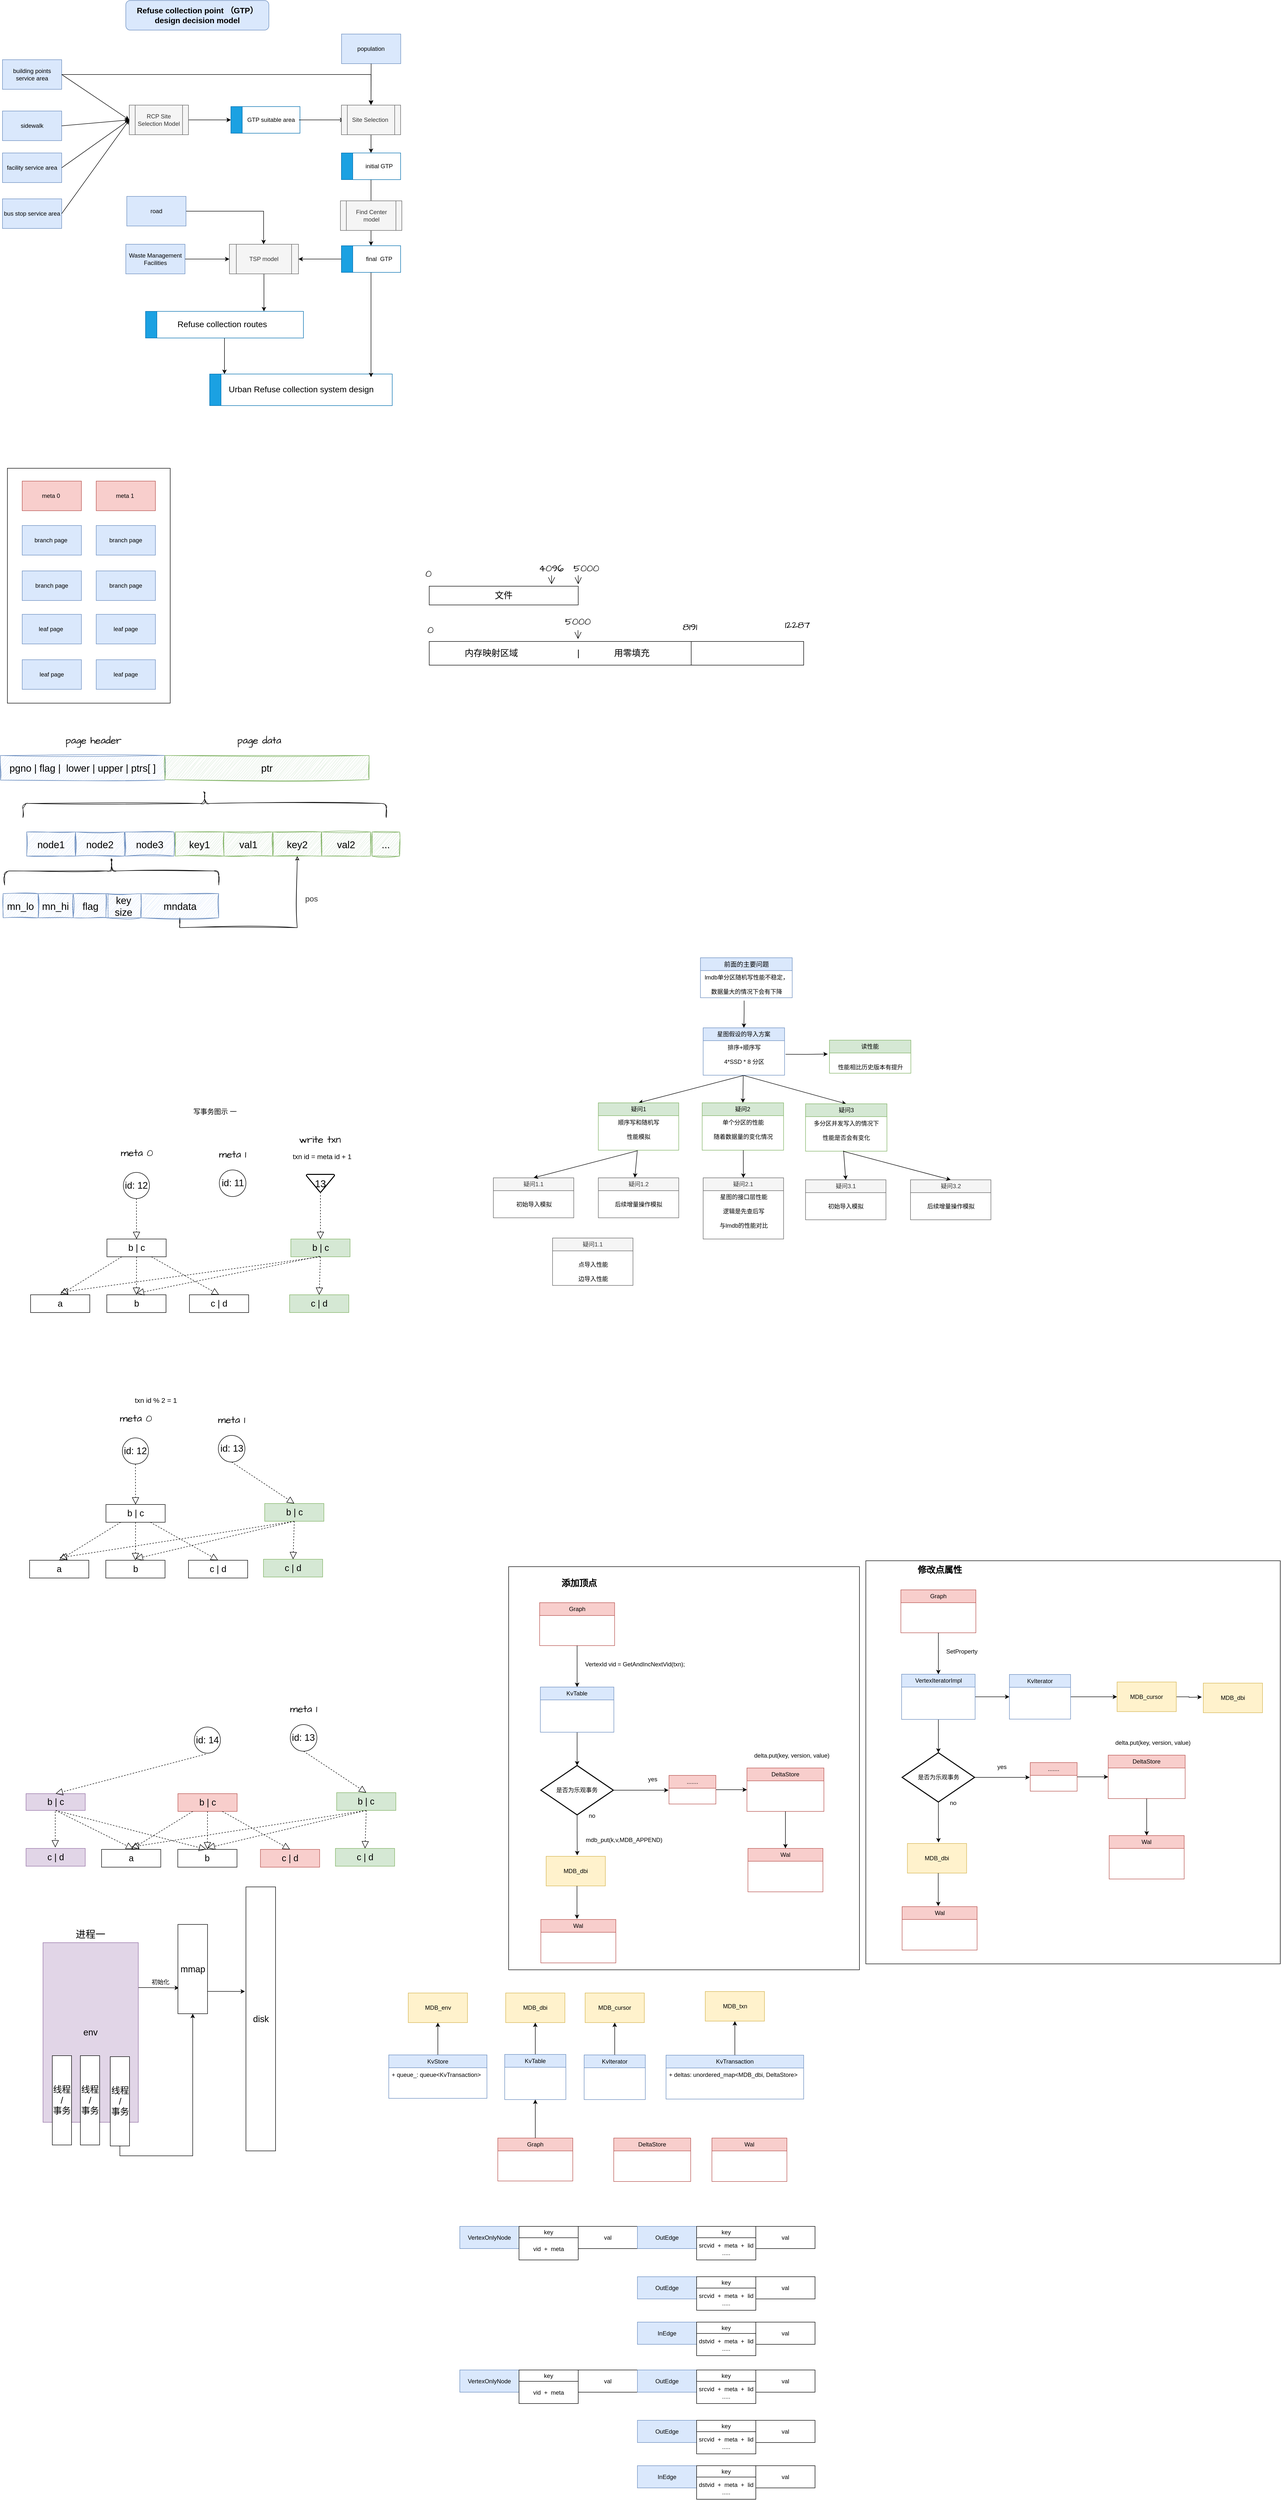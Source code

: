 <mxfile version="21.3.7" type="github">
  <diagram name="第 1 页" id="-6pHBy3T7X8AWCMXz0UJ">
    <mxGraphModel dx="1878" dy="745" grid="0" gridSize="10" guides="1" tooltips="1" connect="1" arrows="1" fold="1" page="0" pageScale="1" pageWidth="827" pageHeight="1169" math="0" shadow="0">
      <root>
        <mxCell id="0" />
        <mxCell id="1" parent="0" />
        <mxCell id="OYj-bYGgwCdDf8yqm4x8-128" value="" style="rounded=0;whiteSpace=wrap;html=1;" parent="1" vertex="1">
          <mxGeometry x="1036" y="3417" width="711" height="817" as="geometry" />
        </mxCell>
        <mxCell id="OYj-bYGgwCdDf8yqm4x8-127" value="" style="rounded=0;whiteSpace=wrap;html=1;" parent="1" vertex="1">
          <mxGeometry x="1760" y="3405" width="840" height="817" as="geometry" />
        </mxCell>
        <mxCell id="fk76nEaUQplsYMOn4d1s-18" value="" style="rounded=0;whiteSpace=wrap;html=1;fillColor=none;" parent="1" vertex="1">
          <mxGeometry x="20" y="1191" width="330" height="476" as="geometry" />
        </mxCell>
        <mxCell id="CREifestwWJjeIn1SrWn-1" value="&lt;b&gt;&lt;font style=&quot;font-size: 16px;&quot;&gt;Refuse collection point （GTP）design decision model&lt;/font&gt;&lt;/b&gt;" style="rounded=1;whiteSpace=wrap;html=1;fillColor=#dae8fc;strokeColor=#6c8ebf;" parent="1" vertex="1">
          <mxGeometry x="260" y="243" width="290" height="60" as="geometry" />
        </mxCell>
        <mxCell id="-MJLhog0sd4CM29XFd1n-28" style="edgeStyle=orthogonalEdgeStyle;rounded=0;orthogonalLoop=1;jettySize=auto;html=1;exitX=1;exitY=0.5;exitDx=0;exitDy=0;entryX=0.5;entryY=0;entryDx=0;entryDy=0;" parent="1" source="-MJLhog0sd4CM29XFd1n-1" target="-MJLhog0sd4CM29XFd1n-30" edge="1">
          <mxGeometry relative="1" as="geometry">
            <mxPoint x="720" y="563" as="targetPoint" />
          </mxGeometry>
        </mxCell>
        <mxCell id="-MJLhog0sd4CM29XFd1n-1" value="building points service area" style="rounded=0;whiteSpace=wrap;html=1;fillColor=#dae8fc;strokeColor=#6c8ebf;" parent="1" vertex="1">
          <mxGeometry x="10" y="363" width="120" height="60" as="geometry" />
        </mxCell>
        <mxCell id="-MJLhog0sd4CM29XFd1n-2" value="sidewalk" style="rounded=0;whiteSpace=wrap;html=1;fillColor=#dae8fc;strokeColor=#6c8ebf;" parent="1" vertex="1">
          <mxGeometry x="10" y="467" width="120" height="60" as="geometry" />
        </mxCell>
        <mxCell id="-MJLhog0sd4CM29XFd1n-38" style="edgeStyle=orthogonalEdgeStyle;rounded=0;orthogonalLoop=1;jettySize=auto;html=1;exitX=1;exitY=0.5;exitDx=0;exitDy=0;entryX=0;entryY=0.5;entryDx=0;entryDy=0;" parent="1" source="-MJLhog0sd4CM29XFd1n-5" target="-MJLhog0sd4CM29XFd1n-20" edge="1">
          <mxGeometry relative="1" as="geometry" />
        </mxCell>
        <mxCell id="-MJLhog0sd4CM29XFd1n-5" value="Waste Management Facilities" style="rounded=0;whiteSpace=wrap;html=1;fillColor=#dae8fc;strokeColor=#6c8ebf;" parent="1" vertex="1">
          <mxGeometry x="260" y="737" width="120" height="60" as="geometry" />
        </mxCell>
        <mxCell id="-MJLhog0sd4CM29XFd1n-6" value="bus stop service area" style="rounded=0;whiteSpace=wrap;html=1;fillColor=#dae8fc;strokeColor=#6c8ebf;" parent="1" vertex="1">
          <mxGeometry x="10" y="645" width="120" height="60" as="geometry" />
        </mxCell>
        <mxCell id="-MJLhog0sd4CM29XFd1n-8" value="facility service area" style="rounded=0;whiteSpace=wrap;html=1;fillColor=#dae8fc;strokeColor=#6c8ebf;" parent="1" vertex="1">
          <mxGeometry x="10" y="552" width="120" height="60" as="geometry" />
        </mxCell>
        <mxCell id="-MJLhog0sd4CM29XFd1n-27" style="edgeStyle=orthogonalEdgeStyle;rounded=0;orthogonalLoop=1;jettySize=auto;html=1;exitX=1;exitY=0.5;exitDx=0;exitDy=0;entryX=0;entryY=0.5;entryDx=0;entryDy=0;" parent="1" source="-MJLhog0sd4CM29XFd1n-9" target="-MJLhog0sd4CM29XFd1n-23" edge="1">
          <mxGeometry relative="1" as="geometry" />
        </mxCell>
        <mxCell id="-MJLhog0sd4CM29XFd1n-9" value="RCP Site Selection Model" style="shape=process;whiteSpace=wrap;html=1;backgroundOutline=1;fillColor=#f5f5f5;strokeColor=#666666;fontColor=#333333;" parent="1" vertex="1">
          <mxGeometry x="267" y="455" width="120" height="60" as="geometry" />
        </mxCell>
        <mxCell id="-MJLhog0sd4CM29XFd1n-14" value="" style="endArrow=classic;html=1;rounded=0;exitX=1;exitY=0.5;exitDx=0;exitDy=0;entryX=0;entryY=0.5;entryDx=0;entryDy=0;" parent="1" source="-MJLhog0sd4CM29XFd1n-1" target="-MJLhog0sd4CM29XFd1n-9" edge="1">
          <mxGeometry width="50" height="50" relative="1" as="geometry">
            <mxPoint x="430" y="497" as="sourcePoint" />
            <mxPoint x="480" y="447" as="targetPoint" />
          </mxGeometry>
        </mxCell>
        <mxCell id="-MJLhog0sd4CM29XFd1n-15" value="" style="endArrow=classic;html=1;rounded=0;exitX=1;exitY=0.5;exitDx=0;exitDy=0;entryX=0;entryY=0.5;entryDx=0;entryDy=0;" parent="1" source="-MJLhog0sd4CM29XFd1n-2" target="-MJLhog0sd4CM29XFd1n-9" edge="1">
          <mxGeometry width="50" height="50" relative="1" as="geometry">
            <mxPoint x="140" y="417" as="sourcePoint" />
            <mxPoint x="250" y="537" as="targetPoint" />
          </mxGeometry>
        </mxCell>
        <mxCell id="-MJLhog0sd4CM29XFd1n-16" value="" style="endArrow=classic;html=1;rounded=0;exitX=1;exitY=0.5;exitDx=0;exitDy=0;entryX=0;entryY=0.5;entryDx=0;entryDy=0;" parent="1" source="-MJLhog0sd4CM29XFd1n-8" target="-MJLhog0sd4CM29XFd1n-9" edge="1">
          <mxGeometry width="50" height="50" relative="1" as="geometry">
            <mxPoint x="140" y="507" as="sourcePoint" />
            <mxPoint x="250" y="577" as="targetPoint" />
          </mxGeometry>
        </mxCell>
        <mxCell id="-MJLhog0sd4CM29XFd1n-19" value="" style="endArrow=classic;html=1;rounded=0;exitX=1;exitY=0.5;exitDx=0;exitDy=0;entryX=0;entryY=0.5;entryDx=0;entryDy=0;" parent="1" source="-MJLhog0sd4CM29XFd1n-6" target="-MJLhog0sd4CM29XFd1n-9" edge="1">
          <mxGeometry width="50" height="50" relative="1" as="geometry">
            <mxPoint x="140" y="677" as="sourcePoint" />
            <mxPoint x="270" y="592" as="targetPoint" />
          </mxGeometry>
        </mxCell>
        <mxCell id="-MJLhog0sd4CM29XFd1n-39" style="edgeStyle=orthogonalEdgeStyle;rounded=0;orthogonalLoop=1;jettySize=auto;html=1;exitX=0.5;exitY=1;exitDx=0;exitDy=0;entryX=0.75;entryY=0;entryDx=0;entryDy=0;" parent="1" source="-MJLhog0sd4CM29XFd1n-20" target="-MJLhog0sd4CM29XFd1n-40" edge="1">
          <mxGeometry relative="1" as="geometry">
            <mxPoint x="539.5" y="853" as="targetPoint" />
            <Array as="points" />
          </mxGeometry>
        </mxCell>
        <mxCell id="-MJLhog0sd4CM29XFd1n-20" value="TSP model" style="shape=process;whiteSpace=wrap;html=1;backgroundOutline=1;fillColor=#f5f5f5;strokeColor=#666666;fontColor=#333333;" parent="1" vertex="1">
          <mxGeometry x="470" y="737" width="140" height="60" as="geometry" />
        </mxCell>
        <mxCell id="-MJLhog0sd4CM29XFd1n-23" value="" style="swimlane;horizontal=0;whiteSpace=wrap;html=1;fillColor=#1ba1e2;strokeColor=#006EAF;fontColor=#ffffff;" parent="1" vertex="1">
          <mxGeometry x="473" y="458" width="140" height="54" as="geometry" />
        </mxCell>
        <mxCell id="-MJLhog0sd4CM29XFd1n-29" style="edgeStyle=orthogonalEdgeStyle;rounded=0;orthogonalLoop=1;jettySize=auto;html=1;" parent="-MJLhog0sd4CM29XFd1n-23" source="-MJLhog0sd4CM29XFd1n-26" edge="1">
          <mxGeometry relative="1" as="geometry">
            <mxPoint x="230" y="27" as="targetPoint" />
          </mxGeometry>
        </mxCell>
        <mxCell id="-MJLhog0sd4CM29XFd1n-26" value="GTP suitable area" style="text;html=1;align=center;verticalAlign=middle;resizable=0;points=[];autosize=1;strokeColor=none;fillColor=none;" parent="-MJLhog0sd4CM29XFd1n-23" vertex="1">
          <mxGeometry x="23" y="14" width="115" height="26" as="geometry" />
        </mxCell>
        <mxCell id="-MJLhog0sd4CM29XFd1n-36" style="edgeStyle=orthogonalEdgeStyle;rounded=0;orthogonalLoop=1;jettySize=auto;html=1;exitX=0.5;exitY=1;exitDx=0;exitDy=0;entryX=0.5;entryY=0;entryDx=0;entryDy=0;" parent="1" source="-MJLhog0sd4CM29XFd1n-30" target="-MJLhog0sd4CM29XFd1n-32" edge="1">
          <mxGeometry relative="1" as="geometry" />
        </mxCell>
        <mxCell id="-MJLhog0sd4CM29XFd1n-30" value="Site Selection&amp;nbsp;&lt;span id=&quot;docs-internal-guid-dd1b80fc-7fff-4d4b-5d79-0f795fff41a7&quot;&gt;&lt;/span&gt;" style="shape=process;whiteSpace=wrap;html=1;backgroundOutline=1;fillColor=#f5f5f5;strokeColor=#666666;fontColor=#333333;" parent="1" vertex="1">
          <mxGeometry x="697" y="455" width="120" height="60" as="geometry" />
        </mxCell>
        <mxCell id="-MJLhog0sd4CM29XFd1n-43" style="edgeStyle=orthogonalEdgeStyle;rounded=0;orthogonalLoop=1;jettySize=auto;html=1;exitX=0.5;exitY=1;exitDx=0;exitDy=0;entryX=0.5;entryY=0;entryDx=0;entryDy=0;" parent="1" source="-MJLhog0sd4CM29XFd1n-32" target="XMGJiAnypr8ItD6BcuGb-5" edge="1">
          <mxGeometry relative="1" as="geometry">
            <mxPoint x="757" y="1000" as="targetPoint" />
          </mxGeometry>
        </mxCell>
        <mxCell id="-MJLhog0sd4CM29XFd1n-32" value="" style="swimlane;horizontal=0;whiteSpace=wrap;html=1;fillColor=#1ba1e2;strokeColor=#006EAF;fontColor=#ffffff;" parent="1" vertex="1">
          <mxGeometry x="697" y="552" width="120" height="54" as="geometry" />
        </mxCell>
        <mxCell id="-MJLhog0sd4CM29XFd1n-34" value="initial GTP" style="text;html=1;align=center;verticalAlign=middle;resizable=0;points=[];autosize=1;strokeColor=none;fillColor=none;" parent="-MJLhog0sd4CM29XFd1n-32" vertex="1">
          <mxGeometry x="39" y="14" width="73" height="26" as="geometry" />
        </mxCell>
        <mxCell id="-MJLhog0sd4CM29XFd1n-42" style="edgeStyle=orthogonalEdgeStyle;rounded=0;orthogonalLoop=1;jettySize=auto;html=1;exitX=0.5;exitY=1;exitDx=0;exitDy=0;" parent="1" source="-MJLhog0sd4CM29XFd1n-40" edge="1">
          <mxGeometry relative="1" as="geometry">
            <mxPoint x="460" y="1000" as="targetPoint" />
          </mxGeometry>
        </mxCell>
        <mxCell id="-MJLhog0sd4CM29XFd1n-40" value="" style="swimlane;horizontal=0;whiteSpace=wrap;html=1;fillColor=#1ba1e2;strokeColor=#006EAF;fontColor=#ffffff;" parent="1" vertex="1">
          <mxGeometry x="300" y="873" width="320" height="54" as="geometry" />
        </mxCell>
        <mxCell id="-MJLhog0sd4CM29XFd1n-41" value="&lt;font style=&quot;font-size: 17px;&quot;&gt;Refuse collection routes&lt;/font&gt;" style="text;html=1;align=center;verticalAlign=middle;resizable=0;points=[];autosize=1;strokeColor=none;fillColor=none;" parent="-MJLhog0sd4CM29XFd1n-40" vertex="1">
          <mxGeometry x="55" y="12" width="200" height="30" as="geometry" />
        </mxCell>
        <mxCell id="-MJLhog0sd4CM29XFd1n-44" value="" style="swimlane;horizontal=0;whiteSpace=wrap;html=1;fillColor=#1ba1e2;strokeColor=#006EAF;fontColor=#ffffff;" parent="1" vertex="1">
          <mxGeometry x="430" y="1000" width="370" height="64" as="geometry" />
        </mxCell>
        <mxCell id="-MJLhog0sd4CM29XFd1n-45" value="&lt;span style=&quot;font-size: 17px;&quot;&gt;Urban Refuse collection system design&lt;/span&gt;" style="text;html=1;align=center;verticalAlign=middle;resizable=0;points=[];autosize=1;strokeColor=none;fillColor=none;" parent="-MJLhog0sd4CM29XFd1n-44" vertex="1">
          <mxGeometry x="25" y="17" width="320" height="30" as="geometry" />
        </mxCell>
        <mxCell id="fk76nEaUQplsYMOn4d1s-16" value="meta 0&amp;nbsp;" style="rounded=0;whiteSpace=wrap;html=1;fillColor=#f8cecc;strokeColor=#b85450;" parent="1" vertex="1">
          <mxGeometry x="50" y="1217" width="120" height="60" as="geometry" />
        </mxCell>
        <mxCell id="fk76nEaUQplsYMOn4d1s-17" value="meta 1&amp;nbsp;" style="rounded=0;whiteSpace=wrap;html=1;fillColor=#f8cecc;strokeColor=#b85450;" parent="1" vertex="1">
          <mxGeometry x="200" y="1217" width="120" height="60" as="geometry" />
        </mxCell>
        <mxCell id="fk76nEaUQplsYMOn4d1s-19" value="branch page&amp;nbsp;" style="rounded=0;whiteSpace=wrap;html=1;fillColor=#dae8fc;strokeColor=#6c8ebf;" parent="1" vertex="1">
          <mxGeometry x="50" y="1307" width="120" height="60" as="geometry" />
        </mxCell>
        <mxCell id="fk76nEaUQplsYMOn4d1s-20" value="branch page" style="rounded=0;whiteSpace=wrap;html=1;fillColor=#dae8fc;strokeColor=#6c8ebf;" parent="1" vertex="1">
          <mxGeometry x="200" y="1307" width="120" height="60" as="geometry" />
        </mxCell>
        <mxCell id="fk76nEaUQplsYMOn4d1s-21" value="branch page" style="rounded=0;whiteSpace=wrap;html=1;fillColor=#dae8fc;strokeColor=#6c8ebf;" parent="1" vertex="1">
          <mxGeometry x="50" y="1399" width="120" height="60" as="geometry" />
        </mxCell>
        <mxCell id="fk76nEaUQplsYMOn4d1s-22" value="branch page" style="rounded=0;whiteSpace=wrap;html=1;fillColor=#dae8fc;strokeColor=#6c8ebf;" parent="1" vertex="1">
          <mxGeometry x="200" y="1399" width="120" height="60" as="geometry" />
        </mxCell>
        <mxCell id="fk76nEaUQplsYMOn4d1s-23" value="leaf page" style="rounded=0;whiteSpace=wrap;html=1;fillColor=#dae8fc;strokeColor=#6c8ebf;" parent="1" vertex="1">
          <mxGeometry x="200" y="1579" width="120" height="60" as="geometry" />
        </mxCell>
        <mxCell id="fk76nEaUQplsYMOn4d1s-24" value="leaf page&amp;nbsp;" style="rounded=0;whiteSpace=wrap;html=1;fillColor=#dae8fc;strokeColor=#6c8ebf;" parent="1" vertex="1">
          <mxGeometry x="50" y="1487" width="120" height="60" as="geometry" />
        </mxCell>
        <mxCell id="fk76nEaUQplsYMOn4d1s-25" value="leaf page" style="rounded=0;whiteSpace=wrap;html=1;fillColor=#dae8fc;strokeColor=#6c8ebf;" parent="1" vertex="1">
          <mxGeometry x="200" y="1487" width="120" height="60" as="geometry" />
        </mxCell>
        <mxCell id="fk76nEaUQplsYMOn4d1s-26" value="leaf page" style="rounded=0;whiteSpace=wrap;html=1;fillColor=#dae8fc;strokeColor=#6c8ebf;" parent="1" vertex="1">
          <mxGeometry x="50" y="1579" width="120" height="60" as="geometry" />
        </mxCell>
        <mxCell id="yM2souLgiS-9Ete5BA36-1" value="pgno | flag |&amp;nbsp; lower | upper | ptrs[ ]" style="rounded=0;whiteSpace=wrap;html=1;sketch=1;hachureGap=4;jiggle=2;curveFitting=1;fontFamily=Helvetica;fontSize=20;fillColor=#dae8fc;strokeColor=#6c8ebf;" parent="1" vertex="1">
          <mxGeometry x="6" y="1773" width="333" height="50" as="geometry" />
        </mxCell>
        <mxCell id="yM2souLgiS-9Ete5BA36-2" value="ptr" style="rounded=0;whiteSpace=wrap;html=1;sketch=1;hachureGap=4;jiggle=2;curveFitting=1;fontFamily=Helvetica;fontSize=20;fillColor=#d5e8d4;strokeColor=#82b366;" parent="1" vertex="1">
          <mxGeometry x="339" y="1773" width="414" height="49" as="geometry" />
        </mxCell>
        <mxCell id="yM2souLgiS-9Ete5BA36-5" value="page header" style="text;html=1;strokeColor=none;fillColor=none;align=center;verticalAlign=middle;whiteSpace=wrap;rounded=0;fontSize=20;fontFamily=Architects Daughter;" parent="1" vertex="1">
          <mxGeometry x="121" y="1727" width="146.5" height="30" as="geometry" />
        </mxCell>
        <mxCell id="yM2souLgiS-9Ete5BA36-6" value="page data" style="text;html=1;strokeColor=none;fillColor=none;align=center;verticalAlign=middle;whiteSpace=wrap;rounded=0;fontSize=20;fontFamily=Architects Daughter;" parent="1" vertex="1">
          <mxGeometry x="457" y="1727" width="146.5" height="30" as="geometry" />
        </mxCell>
        <mxCell id="yM2souLgiS-9Ete5BA36-7" value="node1" style="rounded=0;whiteSpace=wrap;html=1;sketch=1;hachureGap=4;jiggle=2;curveFitting=1;fontFamily=Helvetica;fontSize=20;fillColor=#dae8fc;strokeColor=#6c8ebf;" parent="1" vertex="1">
          <mxGeometry x="59" y="1928" width="99" height="49" as="geometry" />
        </mxCell>
        <mxCell id="yM2souLgiS-9Ete5BA36-11" value="node2" style="rounded=0;whiteSpace=wrap;html=1;sketch=1;hachureGap=4;jiggle=2;curveFitting=1;fontFamily=Helvetica;fontSize=20;fillColor=#dae8fc;strokeColor=#6c8ebf;" parent="1" vertex="1">
          <mxGeometry x="158" y="1928" width="99" height="49" as="geometry" />
        </mxCell>
        <mxCell id="yM2souLgiS-9Ete5BA36-12" value="flag" style="rounded=0;whiteSpace=wrap;html=1;sketch=1;hachureGap=4;jiggle=2;curveFitting=1;fontFamily=Helvetica;fontSize=20;fillColor=#dae8fc;strokeColor=#6c8ebf;" parent="1" vertex="1">
          <mxGeometry x="153.25" y="2053" width="70.99" height="49" as="geometry" />
        </mxCell>
        <mxCell id="yM2souLgiS-9Ete5BA36-31" style="edgeStyle=orthogonalEdgeStyle;rounded=0;sketch=1;hachureGap=4;jiggle=2;curveFitting=1;orthogonalLoop=1;jettySize=auto;html=1;exitX=0.5;exitY=1;exitDx=0;exitDy=0;entryX=0.5;entryY=1;entryDx=0;entryDy=0;fontFamily=Architects Daughter;fontSource=https%3A%2F%2Ffonts.googleapis.com%2Fcss%3Ffamily%3DArchitects%2BDaughter;fontSize=16;" parent="1" source="yM2souLgiS-9Ete5BA36-15" target="yM2souLgiS-9Ete5BA36-27" edge="1">
          <mxGeometry relative="1" as="geometry" />
        </mxCell>
        <mxCell id="yM2souLgiS-9Ete5BA36-15" value="mndata" style="rounded=0;whiteSpace=wrap;html=1;sketch=1;hachureGap=4;jiggle=2;curveFitting=1;fontFamily=Helvetica;fontSize=20;fillColor=#dae8fc;strokeColor=#6c8ebf;" parent="1" vertex="1">
          <mxGeometry x="290.75" y="2053" width="157.5" height="49" as="geometry" />
        </mxCell>
        <mxCell id="yM2souLgiS-9Ete5BA36-16" value="mn_hi" style="rounded=0;whiteSpace=wrap;html=1;sketch=1;hachureGap=4;jiggle=2;curveFitting=1;fontFamily=Helvetica;fontSize=20;fillColor=#dae8fc;strokeColor=#6c8ebf;" parent="1" vertex="1">
          <mxGeometry x="82.26" y="2053" width="70.99" height="49" as="geometry" />
        </mxCell>
        <mxCell id="yM2souLgiS-9Ete5BA36-17" value="mn_lo" style="rounded=0;whiteSpace=wrap;html=1;sketch=1;hachureGap=4;jiggle=2;curveFitting=1;fontFamily=Helvetica;fontSize=20;fillColor=#dae8fc;strokeColor=#6c8ebf;" parent="1" vertex="1">
          <mxGeometry x="11.27" y="2053" width="70.99" height="49" as="geometry" />
        </mxCell>
        <mxCell id="yM2souLgiS-9Ete5BA36-18" value="key size" style="rounded=0;whiteSpace=wrap;html=1;sketch=1;hachureGap=4;jiggle=2;curveFitting=1;fontFamily=Helvetica;fontSize=20;fillColor=#dae8fc;strokeColor=#6c8ebf;" parent="1" vertex="1">
          <mxGeometry x="219.76" y="2053" width="70.99" height="49" as="geometry" />
        </mxCell>
        <mxCell id="yM2souLgiS-9Ete5BA36-19" value="node3" style="rounded=0;whiteSpace=wrap;html=1;sketch=1;hachureGap=4;jiggle=2;curveFitting=1;fontFamily=Helvetica;fontSize=20;fillColor=#dae8fc;strokeColor=#6c8ebf;" parent="1" vertex="1">
          <mxGeometry x="258.5" y="1928" width="99" height="49" as="geometry" />
        </mxCell>
        <mxCell id="yM2souLgiS-9Ete5BA36-21" value="" style="shape=curlyBracket;whiteSpace=wrap;html=1;rounded=1;labelPosition=left;verticalLabelPosition=middle;align=right;verticalAlign=middle;sketch=1;hachureGap=4;jiggle=2;curveFitting=1;fontFamily=Architects Daughter;fontSource=https%3A%2F%2Ffonts.googleapis.com%2Fcss%3Ffamily%3DArchitects%2BDaughter;fontSize=20;rotation=90;size=0.5;" parent="1" vertex="1">
          <mxGeometry x="391" y="1502" width="57.25" height="736.5" as="geometry" />
        </mxCell>
        <mxCell id="yM2souLgiS-9Ete5BA36-22" value="" style="shape=curlyBracket;whiteSpace=wrap;html=1;rounded=1;labelPosition=left;verticalLabelPosition=middle;align=right;verticalAlign=middle;sketch=1;hachureGap=4;jiggle=2;curveFitting=1;fontFamily=Architects Daughter;fontSource=https%3A%2F%2Ffonts.googleapis.com%2Fcss%3Ffamily%3DArchitects%2BDaughter;fontSize=20;rotation=90;size=0.5;" parent="1" vertex="1">
          <mxGeometry x="202.75" y="1790" width="57.25" height="434" as="geometry" />
        </mxCell>
        <mxCell id="yM2souLgiS-9Ete5BA36-25" value="key1" style="rounded=0;whiteSpace=wrap;html=1;sketch=1;hachureGap=4;jiggle=2;curveFitting=1;fontFamily=Helvetica;fontSize=20;fillColor=#d5e8d4;strokeColor=#82b366;" parent="1" vertex="1">
          <mxGeometry x="360" y="1928" width="99" height="49" as="geometry" />
        </mxCell>
        <mxCell id="yM2souLgiS-9Ete5BA36-26" value="val1" style="rounded=0;whiteSpace=wrap;html=1;sketch=1;hachureGap=4;jiggle=2;curveFitting=1;fontFamily=Helvetica;fontSize=20;fillColor=#d5e8d4;strokeColor=#82b366;" parent="1" vertex="1">
          <mxGeometry x="459" y="1928" width="99" height="49" as="geometry" />
        </mxCell>
        <mxCell id="yM2souLgiS-9Ete5BA36-27" value="key2" style="rounded=0;whiteSpace=wrap;html=1;sketch=1;hachureGap=4;jiggle=2;curveFitting=1;fontFamily=Helvetica;fontSize=20;fillColor=#d5e8d4;strokeColor=#82b366;" parent="1" vertex="1">
          <mxGeometry x="558" y="1928" width="99" height="49" as="geometry" />
        </mxCell>
        <mxCell id="yM2souLgiS-9Ete5BA36-28" value="val2" style="rounded=0;whiteSpace=wrap;html=1;sketch=1;hachureGap=4;jiggle=2;curveFitting=1;fontFamily=Helvetica;fontSize=20;fillColor=#d5e8d4;strokeColor=#82b366;" parent="1" vertex="1">
          <mxGeometry x="657" y="1928" width="99" height="49" as="geometry" />
        </mxCell>
        <mxCell id="yM2souLgiS-9Ete5BA36-29" value="..." style="rounded=0;whiteSpace=wrap;html=1;sketch=1;hachureGap=4;jiggle=2;curveFitting=1;fontFamily=Helvetica;fontSize=20;fillColor=#d5e8d4;strokeColor=#82b366;" parent="1" vertex="1">
          <mxGeometry x="759" y="1928" width="56" height="49" as="geometry" />
        </mxCell>
        <mxCell id="yM2souLgiS-9Ete5BA36-32" value="&lt;span style=&quot;font-size: 16px;&quot;&gt;pos&lt;/span&gt;" style="rounded=1;whiteSpace=wrap;html=1;fillColor=none;fontColor=#333333;strokeColor=none;" parent="1" vertex="1">
          <mxGeometry x="593" y="2046" width="86.5" height="34" as="geometry" />
        </mxCell>
        <mxCell id="NSW85dadM2oybprzodk--1" value="&lt;font style=&quot;font-size: 19px;&quot;&gt;id: 12&lt;br&gt;&lt;/font&gt;" style="ellipse;whiteSpace=wrap;html=1;aspect=fixed;" parent="1" vertex="1">
          <mxGeometry x="255" y="2618" width="53" height="53" as="geometry" />
        </mxCell>
        <mxCell id="NSW85dadM2oybprzodk--3" value="&lt;font style=&quot;font-size: 19px;&quot;&gt;id: 11&lt;/font&gt;" style="ellipse;whiteSpace=wrap;html=1;aspect=fixed;" parent="1" vertex="1">
          <mxGeometry x="449.51" y="2613" width="54" height="54" as="geometry" />
        </mxCell>
        <mxCell id="NSW85dadM2oybprzodk--4" value="meta 0" style="text;html=1;strokeColor=none;fillColor=none;align=center;verticalAlign=middle;whiteSpace=wrap;rounded=0;fontSize=20;fontFamily=Architects Daughter;" parent="1" vertex="1">
          <mxGeometry x="208.51" y="2563" width="146.5" height="30" as="geometry" />
        </mxCell>
        <mxCell id="NSW85dadM2oybprzodk--5" value="meta 1" style="text;html=1;strokeColor=none;fillColor=none;align=center;verticalAlign=middle;whiteSpace=wrap;rounded=0;fontSize=20;fontFamily=Architects Daughter;" parent="1" vertex="1">
          <mxGeometry x="403.26" y="2566" width="146.5" height="30" as="geometry" />
        </mxCell>
        <mxCell id="NSW85dadM2oybprzodk--15" value="" style="endArrow=block;dashed=1;endFill=0;endSize=12;html=1;rounded=0;exitX=0.5;exitY=1;exitDx=0;exitDy=0;entryX=0.5;entryY=0;entryDx=0;entryDy=0;" parent="1" source="NSW85dadM2oybprzodk--1" target="NSW85dadM2oybprzodk--17" edge="1">
          <mxGeometry width="160" relative="1" as="geometry">
            <mxPoint x="198" y="2714" as="sourcePoint" />
            <mxPoint x="358" y="2714" as="targetPoint" />
          </mxGeometry>
        </mxCell>
        <mxCell id="NSW85dadM2oybprzodk--17" value="&lt;font style=&quot;font-size: 18px;&quot;&gt;b | c&lt;/font&gt;" style="rounded=0;whiteSpace=wrap;html=1;" parent="1" vertex="1">
          <mxGeometry x="221.76" y="2753" width="120" height="36" as="geometry" />
        </mxCell>
        <mxCell id="NSW85dadM2oybprzodk--20" value="&lt;font style=&quot;font-size: 18px;&quot;&gt;a&lt;/font&gt;" style="rounded=0;whiteSpace=wrap;html=1;" parent="1" vertex="1">
          <mxGeometry x="67.0" y="2866" width="120" height="36" as="geometry" />
        </mxCell>
        <mxCell id="NSW85dadM2oybprzodk--21" value="&lt;font style=&quot;font-size: 18px;&quot;&gt;b&lt;/font&gt;" style="rounded=0;whiteSpace=wrap;html=1;" parent="1" vertex="1">
          <mxGeometry x="221.5" y="2866" width="120" height="36" as="geometry" />
        </mxCell>
        <mxCell id="NSW85dadM2oybprzodk--22" value="&lt;font style=&quot;font-size: 18px;&quot;&gt;c | d&lt;/font&gt;" style="rounded=0;whiteSpace=wrap;html=1;" parent="1" vertex="1">
          <mxGeometry x="389" y="2866" width="120" height="36" as="geometry" />
        </mxCell>
        <mxCell id="NSW85dadM2oybprzodk--24" value="" style="endArrow=block;dashed=1;endFill=0;endSize=12;html=1;rounded=0;exitX=0.25;exitY=1;exitDx=0;exitDy=0;entryX=0.5;entryY=0;entryDx=0;entryDy=0;" parent="1" source="NSW85dadM2oybprzodk--17" target="NSW85dadM2oybprzodk--20" edge="1">
          <mxGeometry width="160" relative="1" as="geometry">
            <mxPoint x="292" y="2681" as="sourcePoint" />
            <mxPoint x="292" y="2763" as="targetPoint" />
          </mxGeometry>
        </mxCell>
        <mxCell id="NSW85dadM2oybprzodk--25" value="" style="endArrow=block;dashed=1;endFill=0;endSize=12;html=1;rounded=0;exitX=0.5;exitY=1;exitDx=0;exitDy=0;entryX=0.5;entryY=0;entryDx=0;entryDy=0;" parent="1" source="NSW85dadM2oybprzodk--17" target="NSW85dadM2oybprzodk--21" edge="1">
          <mxGeometry width="160" relative="1" as="geometry">
            <mxPoint x="262" y="2799" as="sourcePoint" />
            <mxPoint x="139" y="2840" as="targetPoint" />
          </mxGeometry>
        </mxCell>
        <mxCell id="NSW85dadM2oybprzodk--26" value="" style="endArrow=block;dashed=1;endFill=0;endSize=12;html=1;rounded=0;exitX=0.75;exitY=1;exitDx=0;exitDy=0;entryX=0.5;entryY=0;entryDx=0;entryDy=0;" parent="1" source="NSW85dadM2oybprzodk--17" target="NSW85dadM2oybprzodk--22" edge="1">
          <mxGeometry width="160" relative="1" as="geometry">
            <mxPoint x="292" y="2799" as="sourcePoint" />
            <mxPoint x="292" y="2840" as="targetPoint" />
          </mxGeometry>
        </mxCell>
        <mxCell id="NSW85dadM2oybprzodk--29" value="&amp;nbsp;write txn" style="text;html=1;strokeColor=none;fillColor=none;align=center;verticalAlign=middle;whiteSpace=wrap;rounded=0;fontSize=20;fontFamily=Architects Daughter;" parent="1" vertex="1">
          <mxGeometry x="575.5" y="2536" width="146.5" height="30" as="geometry" />
        </mxCell>
        <mxCell id="NSW85dadM2oybprzodk--30" value="&lt;font style=&quot;font-size: 14px;&quot; face=&quot;Helvetica&quot;&gt;txn id = meta id + 1&lt;/font&gt;" style="text;html=1;strokeColor=none;fillColor=none;align=center;verticalAlign=middle;whiteSpace=wrap;rounded=0;fontSize=20;fontFamily=Architects Daughter;" parent="1" vertex="1">
          <mxGeometry x="589" y="2574" width="137.5" height="19" as="geometry" />
        </mxCell>
        <mxCell id="NSW85dadM2oybprzodk--31" value="&lt;font style=&quot;font-size: 20px;&quot;&gt;13&lt;/font&gt;" style="strokeWidth=2;html=1;shape=mxgraph.flowchart.merge_or_storage;whiteSpace=wrap;" parent="1" vertex="1">
          <mxGeometry x="626" y="2622" width="57" height="36" as="geometry" />
        </mxCell>
        <mxCell id="NSW85dadM2oybprzodk--32" value="&lt;font style=&quot;font-size: 18px;&quot;&gt;b | c&lt;/font&gt;" style="rounded=0;whiteSpace=wrap;html=1;fillColor=#d5e8d4;strokeColor=#82b366;" parent="1" vertex="1">
          <mxGeometry x="594.5" y="2753" width="120" height="36" as="geometry" />
        </mxCell>
        <mxCell id="NSW85dadM2oybprzodk--33" value="&lt;font style=&quot;font-size: 18px;&quot;&gt;c | d&lt;/font&gt;" style="rounded=0;whiteSpace=wrap;html=1;fillColor=#d5e8d4;strokeColor=#82b366;" parent="1" vertex="1">
          <mxGeometry x="592" y="2866" width="120" height="36" as="geometry" />
        </mxCell>
        <mxCell id="NSW85dadM2oybprzodk--34" value="" style="endArrow=block;dashed=1;endFill=0;endSize=12;html=1;rounded=0;exitX=0.5;exitY=1;exitDx=0;exitDy=0;entryX=0.5;entryY=0;entryDx=0;entryDy=0;exitPerimeter=0;" parent="1" source="NSW85dadM2oybprzodk--31" target="NSW85dadM2oybprzodk--32" edge="1">
          <mxGeometry width="160" relative="1" as="geometry">
            <mxPoint x="291" y="2681" as="sourcePoint" />
            <mxPoint x="292" y="2763" as="targetPoint" />
          </mxGeometry>
        </mxCell>
        <mxCell id="NSW85dadM2oybprzodk--35" value="" style="endArrow=block;dashed=1;endFill=0;endSize=12;html=1;rounded=0;exitX=0.5;exitY=1;exitDx=0;exitDy=0;entryX=0.5;entryY=0;entryDx=0;entryDy=0;" parent="1" source="NSW85dadM2oybprzodk--32" target="NSW85dadM2oybprzodk--33" edge="1">
          <mxGeometry width="160" relative="1" as="geometry">
            <mxPoint x="665" y="2668" as="sourcePoint" />
            <mxPoint x="665" y="2763" as="targetPoint" />
          </mxGeometry>
        </mxCell>
        <mxCell id="NSW85dadM2oybprzodk--36" value="" style="endArrow=block;dashed=1;endFill=0;endSize=12;html=1;rounded=0;exitX=0.5;exitY=1;exitDx=0;exitDy=0;" parent="1" source="NSW85dadM2oybprzodk--32" edge="1">
          <mxGeometry width="160" relative="1" as="geometry">
            <mxPoint x="665" y="2799" as="sourcePoint" />
            <mxPoint x="128" y="2861" as="targetPoint" />
          </mxGeometry>
        </mxCell>
        <mxCell id="NSW85dadM2oybprzodk--37" value="" style="endArrow=block;dashed=1;endFill=0;endSize=12;html=1;rounded=0;" parent="1" edge="1">
          <mxGeometry width="160" relative="1" as="geometry">
            <mxPoint x="653" y="2788" as="sourcePoint" />
            <mxPoint x="282" y="2863" as="targetPoint" />
          </mxGeometry>
        </mxCell>
        <mxCell id="NSW85dadM2oybprzodk--39" value="&lt;font style=&quot;font-size: 14px;&quot; face=&quot;Helvetica&quot;&gt;txn id % 2 = 1&lt;/font&gt;" style="text;html=1;strokeColor=none;fillColor=none;align=center;verticalAlign=middle;whiteSpace=wrap;rounded=0;fontSize=20;fontFamily=Architects Daughter;" parent="1" vertex="1">
          <mxGeometry x="251.5" y="3068" width="137.5" height="19" as="geometry" />
        </mxCell>
        <mxCell id="NSW85dadM2oybprzodk--43" value="&lt;font style=&quot;font-size: 19px;&quot;&gt;id: 12&lt;br&gt;&lt;/font&gt;" style="ellipse;whiteSpace=wrap;html=1;aspect=fixed;" parent="1" vertex="1">
          <mxGeometry x="253" y="3156" width="53" height="53" as="geometry" />
        </mxCell>
        <mxCell id="NSW85dadM2oybprzodk--44" value="&lt;font style=&quot;font-size: 19px;&quot;&gt;id: 13&lt;/font&gt;" style="ellipse;whiteSpace=wrap;html=1;aspect=fixed;" parent="1" vertex="1">
          <mxGeometry x="447.51" y="3151" width="54" height="54" as="geometry" />
        </mxCell>
        <mxCell id="NSW85dadM2oybprzodk--45" value="meta 0" style="text;html=1;strokeColor=none;fillColor=none;align=center;verticalAlign=middle;whiteSpace=wrap;rounded=0;fontSize=20;fontFamily=Architects Daughter;" parent="1" vertex="1">
          <mxGeometry x="206.51" y="3101" width="146.5" height="30" as="geometry" />
        </mxCell>
        <mxCell id="NSW85dadM2oybprzodk--46" value="meta 1" style="text;html=1;strokeColor=none;fillColor=none;align=center;verticalAlign=middle;whiteSpace=wrap;rounded=0;fontSize=20;fontFamily=Architects Daughter;" parent="1" vertex="1">
          <mxGeometry x="401.26" y="3104" width="146.5" height="30" as="geometry" />
        </mxCell>
        <mxCell id="NSW85dadM2oybprzodk--47" value="" style="endArrow=block;dashed=1;endFill=0;endSize=12;html=1;rounded=0;exitX=0.5;exitY=1;exitDx=0;exitDy=0;entryX=0.5;entryY=0;entryDx=0;entryDy=0;" parent="1" source="NSW85dadM2oybprzodk--43" target="NSW85dadM2oybprzodk--48" edge="1">
          <mxGeometry width="160" relative="1" as="geometry">
            <mxPoint x="196" y="3252" as="sourcePoint" />
            <mxPoint x="356" y="3252" as="targetPoint" />
          </mxGeometry>
        </mxCell>
        <mxCell id="NSW85dadM2oybprzodk--48" value="&lt;font style=&quot;font-size: 18px;&quot;&gt;b | c&lt;/font&gt;" style="rounded=0;whiteSpace=wrap;html=1;" parent="1" vertex="1">
          <mxGeometry x="219.76" y="3291" width="120" height="36" as="geometry" />
        </mxCell>
        <mxCell id="NSW85dadM2oybprzodk--49" value="&lt;font style=&quot;font-size: 18px;&quot;&gt;a&lt;/font&gt;" style="rounded=0;whiteSpace=wrap;html=1;" parent="1" vertex="1">
          <mxGeometry x="65.0" y="3404" width="120" height="36" as="geometry" />
        </mxCell>
        <mxCell id="NSW85dadM2oybprzodk--50" value="&lt;font style=&quot;font-size: 18px;&quot;&gt;b&lt;/font&gt;" style="rounded=0;whiteSpace=wrap;html=1;" parent="1" vertex="1">
          <mxGeometry x="219.5" y="3404" width="120" height="36" as="geometry" />
        </mxCell>
        <mxCell id="NSW85dadM2oybprzodk--51" value="&lt;font style=&quot;font-size: 18px;&quot;&gt;c | d&lt;/font&gt;" style="rounded=0;whiteSpace=wrap;html=1;" parent="1" vertex="1">
          <mxGeometry x="387" y="3404" width="120" height="36" as="geometry" />
        </mxCell>
        <mxCell id="NSW85dadM2oybprzodk--52" value="" style="endArrow=block;dashed=1;endFill=0;endSize=12;html=1;rounded=0;exitX=0.25;exitY=1;exitDx=0;exitDy=0;entryX=0.5;entryY=0;entryDx=0;entryDy=0;" parent="1" source="NSW85dadM2oybprzodk--48" target="NSW85dadM2oybprzodk--49" edge="1">
          <mxGeometry width="160" relative="1" as="geometry">
            <mxPoint x="290" y="3219" as="sourcePoint" />
            <mxPoint x="290" y="3301" as="targetPoint" />
          </mxGeometry>
        </mxCell>
        <mxCell id="NSW85dadM2oybprzodk--53" value="" style="endArrow=block;dashed=1;endFill=0;endSize=12;html=1;rounded=0;exitX=0.5;exitY=1;exitDx=0;exitDy=0;entryX=0.5;entryY=0;entryDx=0;entryDy=0;" parent="1" source="NSW85dadM2oybprzodk--48" target="NSW85dadM2oybprzodk--50" edge="1">
          <mxGeometry width="160" relative="1" as="geometry">
            <mxPoint x="260" y="3337" as="sourcePoint" />
            <mxPoint x="137" y="3378" as="targetPoint" />
          </mxGeometry>
        </mxCell>
        <mxCell id="NSW85dadM2oybprzodk--54" value="" style="endArrow=block;dashed=1;endFill=0;endSize=12;html=1;rounded=0;exitX=0.75;exitY=1;exitDx=0;exitDy=0;entryX=0.5;entryY=0;entryDx=0;entryDy=0;" parent="1" source="NSW85dadM2oybprzodk--48" target="NSW85dadM2oybprzodk--51" edge="1">
          <mxGeometry width="160" relative="1" as="geometry">
            <mxPoint x="290" y="3337" as="sourcePoint" />
            <mxPoint x="290" y="3378" as="targetPoint" />
          </mxGeometry>
        </mxCell>
        <mxCell id="NSW85dadM2oybprzodk--59" value="&lt;font style=&quot;font-size: 18px;&quot;&gt;b | c&lt;/font&gt;" style="rounded=0;whiteSpace=wrap;html=1;fillColor=#d5e8d4;strokeColor=#82b366;" parent="1" vertex="1">
          <mxGeometry x="541.5" y="3289" width="120" height="36" as="geometry" />
        </mxCell>
        <mxCell id="NSW85dadM2oybprzodk--60" value="&lt;font style=&quot;font-size: 18px;&quot;&gt;c | d&lt;/font&gt;" style="rounded=0;whiteSpace=wrap;html=1;fillColor=#d5e8d4;strokeColor=#82b366;" parent="1" vertex="1">
          <mxGeometry x="539" y="3402" width="120" height="36" as="geometry" />
        </mxCell>
        <mxCell id="NSW85dadM2oybprzodk--61" value="" style="endArrow=block;dashed=1;endFill=0;endSize=12;html=1;rounded=0;exitX=0.5;exitY=1;exitDx=0;exitDy=0;entryX=0.5;entryY=0;entryDx=0;entryDy=0;" parent="1" source="NSW85dadM2oybprzodk--44" target="NSW85dadM2oybprzodk--59" edge="1">
          <mxGeometry width="160" relative="1" as="geometry">
            <mxPoint x="601.5" y="3194" as="sourcePoint" />
            <mxPoint x="239" y="3299" as="targetPoint" />
          </mxGeometry>
        </mxCell>
        <mxCell id="NSW85dadM2oybprzodk--62" value="" style="endArrow=block;dashed=1;endFill=0;endSize=12;html=1;rounded=0;exitX=0.5;exitY=1;exitDx=0;exitDy=0;entryX=0.5;entryY=0;entryDx=0;entryDy=0;" parent="1" source="NSW85dadM2oybprzodk--59" target="NSW85dadM2oybprzodk--60" edge="1">
          <mxGeometry width="160" relative="1" as="geometry">
            <mxPoint x="612" y="3204" as="sourcePoint" />
            <mxPoint x="612" y="3299" as="targetPoint" />
          </mxGeometry>
        </mxCell>
        <mxCell id="NSW85dadM2oybprzodk--63" value="" style="endArrow=block;dashed=1;endFill=0;endSize=12;html=1;rounded=0;exitX=0.5;exitY=1;exitDx=0;exitDy=0;" parent="1" source="NSW85dadM2oybprzodk--59" edge="1">
          <mxGeometry width="160" relative="1" as="geometry">
            <mxPoint x="663" y="3337" as="sourcePoint" />
            <mxPoint x="126" y="3399" as="targetPoint" />
          </mxGeometry>
        </mxCell>
        <mxCell id="NSW85dadM2oybprzodk--64" value="" style="endArrow=block;dashed=1;endFill=0;endSize=12;html=1;rounded=0;exitX=0.5;exitY=1;exitDx=0;exitDy=0;" parent="1" source="NSW85dadM2oybprzodk--59" edge="1">
          <mxGeometry width="160" relative="1" as="geometry">
            <mxPoint x="651" y="3326" as="sourcePoint" />
            <mxPoint x="280" y="3401" as="targetPoint" />
          </mxGeometry>
        </mxCell>
        <mxCell id="NSW85dadM2oybprzodk--66" value="&lt;font face=&quot;Helvetica&quot;&gt;&lt;span style=&quot;font-size: 14px;&quot;&gt;写事务图示 一&lt;/span&gt;&lt;/font&gt;" style="text;html=1;strokeColor=none;fillColor=none;align=center;verticalAlign=middle;whiteSpace=wrap;rounded=0;fontSize=20;fontFamily=Architects Daughter;" parent="1" vertex="1">
          <mxGeometry x="371.5" y="2483" width="137.5" height="19" as="geometry" />
        </mxCell>
        <mxCell id="NSW85dadM2oybprzodk--93" value="&lt;font style=&quot;font-size: 19px;&quot;&gt;id: 14&lt;br&gt;&lt;/font&gt;" style="ellipse;whiteSpace=wrap;html=1;aspect=fixed;" parent="1" vertex="1">
          <mxGeometry x="398.87" y="3742" width="53" height="53" as="geometry" />
        </mxCell>
        <mxCell id="NSW85dadM2oybprzodk--94" value="&lt;font style=&quot;font-size: 19px;&quot;&gt;id: 13&lt;/font&gt;" style="ellipse;whiteSpace=wrap;html=1;aspect=fixed;" parent="1" vertex="1">
          <mxGeometry x="593.38" y="3737" width="54" height="54" as="geometry" />
        </mxCell>
        <mxCell id="NSW85dadM2oybprzodk--95" value="进程一" style="text;html=1;strokeColor=none;fillColor=none;align=center;verticalAlign=middle;whiteSpace=wrap;rounded=0;fontSize=20;fontFamily=Architects Daughter;" parent="1" vertex="1">
          <mxGeometry x="115.49" y="4147" width="146.5" height="30" as="geometry" />
        </mxCell>
        <mxCell id="NSW85dadM2oybprzodk--96" value="meta 1" style="text;html=1;strokeColor=none;fillColor=none;align=center;verticalAlign=middle;whiteSpace=wrap;rounded=0;fontSize=20;fontFamily=Architects Daughter;" parent="1" vertex="1">
          <mxGeometry x="547.13" y="3690" width="146.5" height="30" as="geometry" />
        </mxCell>
        <mxCell id="NSW85dadM2oybprzodk--98" value="&lt;font style=&quot;font-size: 18px;&quot;&gt;b | c&lt;/font&gt;" style="rounded=0;whiteSpace=wrap;html=1;fillColor=#f8cecc;strokeColor=#b85450;" parent="1" vertex="1">
          <mxGeometry x="365.63" y="3877" width="120" height="36" as="geometry" />
        </mxCell>
        <mxCell id="NSW85dadM2oybprzodk--99" value="&lt;font style=&quot;font-size: 18px;&quot;&gt;a&lt;/font&gt;" style="rounded=0;whiteSpace=wrap;html=1;" parent="1" vertex="1">
          <mxGeometry x="210.87" y="3990" width="120" height="36" as="geometry" />
        </mxCell>
        <mxCell id="NSW85dadM2oybprzodk--100" value="&lt;font style=&quot;font-size: 18px;&quot;&gt;b&lt;/font&gt;" style="rounded=0;whiteSpace=wrap;html=1;" parent="1" vertex="1">
          <mxGeometry x="365.37" y="3990" width="120" height="36" as="geometry" />
        </mxCell>
        <mxCell id="NSW85dadM2oybprzodk--101" value="&lt;font style=&quot;font-size: 18px;&quot;&gt;c | d&lt;/font&gt;" style="rounded=0;whiteSpace=wrap;html=1;fillColor=#f8cecc;strokeColor=#b85450;" parent="1" vertex="1">
          <mxGeometry x="532.87" y="3990" width="120" height="36" as="geometry" />
        </mxCell>
        <mxCell id="NSW85dadM2oybprzodk--102" value="" style="endArrow=block;dashed=1;endFill=0;endSize=12;html=1;rounded=0;exitX=0.25;exitY=1;exitDx=0;exitDy=0;entryX=0.5;entryY=0;entryDx=0;entryDy=0;" parent="1" source="NSW85dadM2oybprzodk--98" target="NSW85dadM2oybprzodk--99" edge="1">
          <mxGeometry width="160" relative="1" as="geometry">
            <mxPoint x="435.87" y="3805" as="sourcePoint" />
            <mxPoint x="435.87" y="3887" as="targetPoint" />
          </mxGeometry>
        </mxCell>
        <mxCell id="NSW85dadM2oybprzodk--103" value="" style="endArrow=block;dashed=1;endFill=0;endSize=12;html=1;rounded=0;exitX=0.5;exitY=1;exitDx=0;exitDy=0;entryX=0.5;entryY=0;entryDx=0;entryDy=0;" parent="1" source="NSW85dadM2oybprzodk--98" target="NSW85dadM2oybprzodk--100" edge="1">
          <mxGeometry width="160" relative="1" as="geometry">
            <mxPoint x="405.87" y="3923" as="sourcePoint" />
            <mxPoint x="282.87" y="3964" as="targetPoint" />
          </mxGeometry>
        </mxCell>
        <mxCell id="NSW85dadM2oybprzodk--104" value="" style="endArrow=block;dashed=1;endFill=0;endSize=12;html=1;rounded=0;exitX=0.75;exitY=1;exitDx=0;exitDy=0;entryX=0.5;entryY=0;entryDx=0;entryDy=0;" parent="1" source="NSW85dadM2oybprzodk--98" target="NSW85dadM2oybprzodk--101" edge="1">
          <mxGeometry width="160" relative="1" as="geometry">
            <mxPoint x="435.87" y="3923" as="sourcePoint" />
            <mxPoint x="435.87" y="3964" as="targetPoint" />
          </mxGeometry>
        </mxCell>
        <mxCell id="NSW85dadM2oybprzodk--105" value="&lt;font style=&quot;font-size: 18px;&quot;&gt;b | c&lt;/font&gt;" style="rounded=0;whiteSpace=wrap;html=1;fillColor=#d5e8d4;strokeColor=#82b366;" parent="1" vertex="1">
          <mxGeometry x="687.37" y="3875" width="120" height="36" as="geometry" />
        </mxCell>
        <mxCell id="NSW85dadM2oybprzodk--106" value="&lt;font style=&quot;font-size: 18px;&quot;&gt;c | d&lt;/font&gt;" style="rounded=0;whiteSpace=wrap;html=1;fillColor=#d5e8d4;strokeColor=#82b366;" parent="1" vertex="1">
          <mxGeometry x="684.87" y="3988" width="120" height="36" as="geometry" />
        </mxCell>
        <mxCell id="NSW85dadM2oybprzodk--107" value="" style="endArrow=block;dashed=1;endFill=0;endSize=12;html=1;rounded=0;exitX=0.5;exitY=1;exitDx=0;exitDy=0;entryX=0.5;entryY=0;entryDx=0;entryDy=0;" parent="1" source="NSW85dadM2oybprzodk--94" target="NSW85dadM2oybprzodk--105" edge="1">
          <mxGeometry width="160" relative="1" as="geometry">
            <mxPoint x="747.37" y="3780" as="sourcePoint" />
            <mxPoint x="384.87" y="3885" as="targetPoint" />
          </mxGeometry>
        </mxCell>
        <mxCell id="NSW85dadM2oybprzodk--108" value="" style="endArrow=block;dashed=1;endFill=0;endSize=12;html=1;rounded=0;exitX=0.5;exitY=1;exitDx=0;exitDy=0;entryX=0.5;entryY=0;entryDx=0;entryDy=0;" parent="1" source="NSW85dadM2oybprzodk--105" target="NSW85dadM2oybprzodk--106" edge="1">
          <mxGeometry width="160" relative="1" as="geometry">
            <mxPoint x="757.87" y="3790" as="sourcePoint" />
            <mxPoint x="757.87" y="3885" as="targetPoint" />
          </mxGeometry>
        </mxCell>
        <mxCell id="NSW85dadM2oybprzodk--109" value="" style="endArrow=block;dashed=1;endFill=0;endSize=12;html=1;rounded=0;exitX=0.5;exitY=1;exitDx=0;exitDy=0;" parent="1" source="NSW85dadM2oybprzodk--105" edge="1">
          <mxGeometry width="160" relative="1" as="geometry">
            <mxPoint x="808.87" y="3923" as="sourcePoint" />
            <mxPoint x="271.87" y="3985" as="targetPoint" />
          </mxGeometry>
        </mxCell>
        <mxCell id="NSW85dadM2oybprzodk--110" value="" style="endArrow=block;dashed=1;endFill=0;endSize=12;html=1;rounded=0;exitX=0.5;exitY=1;exitDx=0;exitDy=0;" parent="1" source="NSW85dadM2oybprzodk--105" edge="1">
          <mxGeometry width="160" relative="1" as="geometry">
            <mxPoint x="796.87" y="3912" as="sourcePoint" />
            <mxPoint x="425.87" y="3987" as="targetPoint" />
          </mxGeometry>
        </mxCell>
        <mxCell id="NSW85dadM2oybprzodk--111" value="&lt;font style=&quot;font-size: 18px;&quot;&gt;b | c&lt;/font&gt;" style="rounded=0;whiteSpace=wrap;html=1;fillColor=#e1d5e7;strokeColor=#9673a6;" parent="1" vertex="1">
          <mxGeometry x="57.76" y="3877" width="120" height="34" as="geometry" />
        </mxCell>
        <mxCell id="NSW85dadM2oybprzodk--112" value="&lt;font style=&quot;font-size: 18px;&quot;&gt;c | d&lt;/font&gt;" style="rounded=0;whiteSpace=wrap;html=1;fillColor=#e1d5e7;strokeColor=#9673a6;" parent="1" vertex="1">
          <mxGeometry x="57.76" y="3988" width="120" height="36" as="geometry" />
        </mxCell>
        <mxCell id="NSW85dadM2oybprzodk--113" value="" style="endArrow=block;dashed=1;endFill=0;endSize=12;html=1;rounded=0;entryX=0.5;entryY=0;entryDx=0;entryDy=0;" parent="1" target="NSW85dadM2oybprzodk--111" edge="1">
          <mxGeometry width="160" relative="1" as="geometry">
            <mxPoint x="422" y="3797" as="sourcePoint" />
            <mxPoint x="243.87" y="3864" as="targetPoint" />
          </mxGeometry>
        </mxCell>
        <mxCell id="NSW85dadM2oybprzodk--114" value="" style="endArrow=block;dashed=1;endFill=0;endSize=12;html=1;rounded=0;" parent="1" edge="1">
          <mxGeometry width="160" relative="1" as="geometry">
            <mxPoint x="117" y="3913" as="sourcePoint" />
            <mxPoint x="117" y="3986" as="targetPoint" />
          </mxGeometry>
        </mxCell>
        <mxCell id="NSW85dadM2oybprzodk--119" value="" style="endArrow=block;dashed=1;endFill=0;endSize=12;html=1;rounded=0;exitX=0.5;exitY=1;exitDx=0;exitDy=0;" parent="1" source="NSW85dadM2oybprzodk--111" edge="1">
          <mxGeometry width="160" relative="1" as="geometry">
            <mxPoint x="127" y="3923" as="sourcePoint" />
            <mxPoint x="275" y="3989" as="targetPoint" />
          </mxGeometry>
        </mxCell>
        <mxCell id="NSW85dadM2oybprzodk--120" value="" style="endArrow=block;dashed=1;endFill=0;endSize=12;html=1;rounded=0;exitX=0.5;exitY=1;exitDx=0;exitDy=0;" parent="1" source="NSW85dadM2oybprzodk--111" edge="1">
          <mxGeometry width="160" relative="1" as="geometry">
            <mxPoint x="128" y="3921" as="sourcePoint" />
            <mxPoint x="423" y="3990" as="targetPoint" />
          </mxGeometry>
        </mxCell>
        <mxCell id="NSW85dadM2oybprzodk--125" style="edgeStyle=orthogonalEdgeStyle;rounded=0;orthogonalLoop=1;jettySize=auto;html=1;exitX=1;exitY=0.25;exitDx=0;exitDy=0;entryX=0.036;entryY=0.711;entryDx=0;entryDy=0;entryPerimeter=0;" parent="1" source="NSW85dadM2oybprzodk--124" target="NSW85dadM2oybprzodk--126" edge="1">
          <mxGeometry relative="1" as="geometry">
            <mxPoint x="362.444" y="4236.333" as="targetPoint" />
          </mxGeometry>
        </mxCell>
        <mxCell id="NSW85dadM2oybprzodk--124" value="&lt;span style=&quot;font-size: 18px;&quot;&gt;env&lt;/span&gt;" style="rounded=0;whiteSpace=wrap;html=1;fillColor=#e1d5e7;strokeColor=#9673a6;" parent="1" vertex="1">
          <mxGeometry x="92.18" y="4179" width="193.13" height="364" as="geometry" />
        </mxCell>
        <mxCell id="NSW85dadM2oybprzodk--137" style="edgeStyle=orthogonalEdgeStyle;rounded=0;orthogonalLoop=1;jettySize=auto;html=1;exitX=1;exitY=0.75;exitDx=0;exitDy=0;entryX=-0.033;entryY=0.396;entryDx=0;entryDy=0;entryPerimeter=0;" parent="1" source="NSW85dadM2oybprzodk--126" target="NSW85dadM2oybprzodk--129" edge="1">
          <mxGeometry relative="1" as="geometry" />
        </mxCell>
        <mxCell id="NSW85dadM2oybprzodk--126" value="&lt;span style=&quot;font-size: 18px;&quot;&gt;mmap&lt;/span&gt;" style="rounded=0;whiteSpace=wrap;html=1;" parent="1" vertex="1">
          <mxGeometry x="365.63" y="4142" width="60" height="181" as="geometry" />
        </mxCell>
        <mxCell id="NSW85dadM2oybprzodk--129" value="&lt;span style=&quot;font-size: 18px;&quot;&gt;disk&lt;/span&gt;" style="rounded=0;whiteSpace=wrap;html=1;" parent="1" vertex="1">
          <mxGeometry x="503.51" y="4066" width="60" height="535" as="geometry" />
        </mxCell>
        <mxCell id="NSW85dadM2oybprzodk--130" value="&lt;span style=&quot;font-size: 18px;&quot;&gt;线程&lt;br&gt;/&lt;br&gt;事务&lt;br&gt;&lt;/span&gt;" style="rounded=0;whiteSpace=wrap;html=1;" parent="1" vertex="1">
          <mxGeometry x="111" y="4408" width="39" height="181" as="geometry" />
        </mxCell>
        <mxCell id="NSW85dadM2oybprzodk--131" value="&lt;span style=&quot;font-size: 18px;&quot;&gt;线程&lt;br&gt;/&lt;br&gt;事务&lt;br&gt;&lt;/span&gt;" style="rounded=0;whiteSpace=wrap;html=1;" parent="1" vertex="1">
          <mxGeometry x="167.93" y="4408" width="39" height="181" as="geometry" />
        </mxCell>
        <mxCell id="NSW85dadM2oybprzodk--136" style="edgeStyle=orthogonalEdgeStyle;rounded=0;orthogonalLoop=1;jettySize=auto;html=1;exitX=0.5;exitY=1;exitDx=0;exitDy=0;entryX=0.5;entryY=1;entryDx=0;entryDy=0;" parent="1" source="NSW85dadM2oybprzodk--132" target="NSW85dadM2oybprzodk--126" edge="1">
          <mxGeometry relative="1" as="geometry" />
        </mxCell>
        <mxCell id="NSW85dadM2oybprzodk--132" value="&lt;span style=&quot;font-size: 18px;&quot;&gt;线程&lt;br&gt;/&lt;br&gt;事务&lt;br&gt;&lt;/span&gt;" style="rounded=0;whiteSpace=wrap;html=1;" parent="1" vertex="1">
          <mxGeometry x="228.5" y="4410" width="39" height="181" as="geometry" />
        </mxCell>
        <mxCell id="NSW85dadM2oybprzodk--138" value="&lt;font style=&quot;font-size: 12px;&quot;&gt;初始化&lt;/font&gt;" style="text;html=1;strokeColor=none;fillColor=none;align=center;verticalAlign=middle;whiteSpace=wrap;rounded=0;fontSize=20;fontFamily=Architects Daughter;" parent="1" vertex="1">
          <mxGeometry x="256.76" y="4241" width="146.5" height="30" as="geometry" />
        </mxCell>
        <mxCell id="NSW85dadM2oybprzodk--139" value="&lt;span style=&quot;font-size: 18px;&quot;&gt;文件&lt;/span&gt;" style="rounded=0;whiteSpace=wrap;html=1;" parent="1" vertex="1">
          <mxGeometry x="875" y="1430" width="302" height="38" as="geometry" />
        </mxCell>
        <mxCell id="NSW85dadM2oybprzodk--140" value="&lt;span style=&quot;font-size: 18px;&quot;&gt;&amp;nbsp; &amp;nbsp; &amp;nbsp; &amp;nbsp; &amp;nbsp; &amp;nbsp; &amp;nbsp; 内存映射区域&amp;nbsp; &amp;nbsp; &amp;nbsp; &amp;nbsp; &amp;nbsp; &amp;nbsp; &amp;nbsp; &amp;nbsp; &amp;nbsp; &amp;nbsp; &amp;nbsp; &amp;nbsp; |&amp;nbsp; &amp;nbsp; &amp;nbsp; &amp;nbsp; &amp;nbsp; &amp;nbsp; &amp;nbsp; 用零填充&lt;/span&gt;" style="rounded=0;whiteSpace=wrap;html=1;align=left;" parent="1" vertex="1">
          <mxGeometry x="875" y="1542" width="531" height="48" as="geometry" />
        </mxCell>
        <mxCell id="NSW85dadM2oybprzodk--142" value="4096" style="text;html=1;strokeColor=none;fillColor=none;align=center;verticalAlign=middle;whiteSpace=wrap;rounded=0;fontSize=20;fontFamily=Architects Daughter;" parent="1" vertex="1">
          <mxGeometry x="1084" y="1378" width="77" height="30" as="geometry" />
        </mxCell>
        <mxCell id="NSW85dadM2oybprzodk--143" value="5000" style="text;html=1;strokeColor=none;fillColor=none;align=center;verticalAlign=middle;whiteSpace=wrap;rounded=0;fontSize=20;fontFamily=Architects Daughter;" parent="1" vertex="1">
          <mxGeometry x="1155" y="1378" width="77" height="30" as="geometry" />
        </mxCell>
        <mxCell id="NSW85dadM2oybprzodk--144" value="0" style="text;html=1;strokeColor=none;fillColor=none;align=center;verticalAlign=middle;whiteSpace=wrap;rounded=0;fontSize=20;fontFamily=Architects Daughter;" parent="1" vertex="1">
          <mxGeometry x="835" y="1389" width="77" height="30" as="geometry" />
        </mxCell>
        <mxCell id="NSW85dadM2oybprzodk--145" value="" style="endArrow=open;endFill=1;endSize=12;html=1;rounded=0;" parent="1" edge="1">
          <mxGeometry width="160" relative="1" as="geometry">
            <mxPoint x="1123" y="1408" as="sourcePoint" />
            <mxPoint x="1123" y="1426" as="targetPoint" />
          </mxGeometry>
        </mxCell>
        <mxCell id="NSW85dadM2oybprzodk--148" value="" style="endArrow=open;endFill=1;endSize=12;html=1;rounded=0;" parent="1" edge="1">
          <mxGeometry width="160" relative="1" as="geometry">
            <mxPoint x="1177" y="1408" as="sourcePoint" />
            <mxPoint x="1177" y="1426" as="targetPoint" />
          </mxGeometry>
        </mxCell>
        <mxCell id="NSW85dadM2oybprzodk--149" value="0" style="text;html=1;strokeColor=none;fillColor=none;align=center;verticalAlign=middle;whiteSpace=wrap;rounded=0;fontSize=20;fontFamily=Architects Daughter;" parent="1" vertex="1">
          <mxGeometry x="839" y="1503" width="77" height="30" as="geometry" />
        </mxCell>
        <mxCell id="NSW85dadM2oybprzodk--150" value="8191" style="text;html=1;strokeColor=none;fillColor=none;align=center;verticalAlign=middle;whiteSpace=wrap;rounded=0;fontSize=20;fontFamily=Architects Daughter;" parent="1" vertex="1">
          <mxGeometry x="1365" y="1497" width="77" height="30" as="geometry" />
        </mxCell>
        <mxCell id="NSW85dadM2oybprzodk--151" value="5000" style="text;html=1;strokeColor=none;fillColor=none;align=center;verticalAlign=middle;whiteSpace=wrap;rounded=0;fontSize=20;fontFamily=Architects Daughter;" parent="1" vertex="1">
          <mxGeometry x="1138" y="1486" width="77" height="30" as="geometry" />
        </mxCell>
        <mxCell id="NSW85dadM2oybprzodk--152" value="" style="endArrow=open;endFill=1;endSize=12;html=1;rounded=0;" parent="1" edge="1">
          <mxGeometry width="160" relative="1" as="geometry">
            <mxPoint x="1176.57" y="1519" as="sourcePoint" />
            <mxPoint x="1176.57" y="1537" as="targetPoint" />
          </mxGeometry>
        </mxCell>
        <mxCell id="NSW85dadM2oybprzodk--153" value="" style="rounded=0;whiteSpace=wrap;html=1;align=left;" parent="1" vertex="1">
          <mxGeometry x="1406" y="1542" width="228" height="48" as="geometry" />
        </mxCell>
        <mxCell id="NSW85dadM2oybprzodk--154" value="12287" style="text;html=1;strokeColor=none;fillColor=none;align=center;verticalAlign=middle;whiteSpace=wrap;rounded=0;fontSize=20;fontFamily=Architects Daughter;" parent="1" vertex="1">
          <mxGeometry x="1583" y="1493" width="77" height="30" as="geometry" />
        </mxCell>
        <mxCell id="XMGJiAnypr8ItD6BcuGb-1" value="population" style="rounded=0;whiteSpace=wrap;html=1;fillColor=#dae8fc;strokeColor=#6c8ebf;" parent="1" vertex="1">
          <mxGeometry x="697.25" y="311" width="120" height="60" as="geometry" />
        </mxCell>
        <mxCell id="XMGJiAnypr8ItD6BcuGb-2" value="" style="endArrow=classic;html=1;rounded=0;exitX=0.5;exitY=1;exitDx=0;exitDy=0;" parent="1" source="XMGJiAnypr8ItD6BcuGb-1" edge="1">
          <mxGeometry width="50" height="50" relative="1" as="geometry">
            <mxPoint x="133" y="873" as="sourcePoint" />
            <mxPoint x="757" y="454" as="targetPoint" />
          </mxGeometry>
        </mxCell>
        <mxCell id="XMGJiAnypr8ItD6BcuGb-3" value="Find Center model" style="shape=process;whiteSpace=wrap;html=1;backgroundOutline=1;fillColor=#f5f5f5;strokeColor=#666666;fontColor=#333333;" parent="1" vertex="1">
          <mxGeometry x="695" y="649" width="124.5" height="60" as="geometry" />
        </mxCell>
        <mxCell id="XMGJiAnypr8ItD6BcuGb-7" style="edgeStyle=orthogonalEdgeStyle;rounded=0;orthogonalLoop=1;jettySize=auto;html=1;exitX=0.5;exitY=1;exitDx=0;exitDy=0;" parent="1" source="XMGJiAnypr8ItD6BcuGb-5" edge="1">
          <mxGeometry relative="1" as="geometry">
            <mxPoint x="757" y="1006.358" as="targetPoint" />
          </mxGeometry>
        </mxCell>
        <mxCell id="XMGJiAnypr8ItD6BcuGb-8" style="edgeStyle=orthogonalEdgeStyle;rounded=0;orthogonalLoop=1;jettySize=auto;html=1;exitX=0;exitY=0.5;exitDx=0;exitDy=0;entryX=1;entryY=0.5;entryDx=0;entryDy=0;" parent="1" source="XMGJiAnypr8ItD6BcuGb-5" target="-MJLhog0sd4CM29XFd1n-20" edge="1">
          <mxGeometry relative="1" as="geometry" />
        </mxCell>
        <mxCell id="XMGJiAnypr8ItD6BcuGb-5" value="" style="swimlane;horizontal=0;whiteSpace=wrap;html=1;fillColor=#1ba1e2;strokeColor=#006EAF;fontColor=#ffffff;" parent="1" vertex="1">
          <mxGeometry x="697" y="740" width="120" height="54" as="geometry" />
        </mxCell>
        <mxCell id="XMGJiAnypr8ItD6BcuGb-6" value="final&amp;nbsp; GTP" style="text;html=1;align=center;verticalAlign=middle;resizable=0;points=[];autosize=1;" parent="XMGJiAnypr8ItD6BcuGb-5" vertex="1">
          <mxGeometry x="40" y="14" width="71" height="26" as="geometry" />
        </mxCell>
        <mxCell id="XMGJiAnypr8ItD6BcuGb-10" style="edgeStyle=orthogonalEdgeStyle;rounded=0;orthogonalLoop=1;jettySize=auto;html=1;exitX=1;exitY=0.5;exitDx=0;exitDy=0;entryX=0.495;entryY=0;entryDx=0;entryDy=0;entryPerimeter=0;" parent="1" source="XMGJiAnypr8ItD6BcuGb-9" target="-MJLhog0sd4CM29XFd1n-20" edge="1">
          <mxGeometry relative="1" as="geometry" />
        </mxCell>
        <mxCell id="XMGJiAnypr8ItD6BcuGb-9" value="road" style="rounded=0;whiteSpace=wrap;html=1;fillColor=#dae8fc;strokeColor=#6c8ebf;" parent="1" vertex="1">
          <mxGeometry x="261.99" y="640" width="120" height="60" as="geometry" />
        </mxCell>
        <mxCell id="OYj-bYGgwCdDf8yqm4x8-13" value="MDB_env" style="rounded=0;whiteSpace=wrap;html=1;fillColor=#fff2cc;strokeColor=#d6b656;" parent="1" vertex="1">
          <mxGeometry x="832.5" y="4281" width="120" height="60" as="geometry" />
        </mxCell>
        <mxCell id="OYj-bYGgwCdDf8yqm4x8-14" value="MDB_dbi" style="rounded=0;whiteSpace=wrap;html=1;fillColor=#fff2cc;strokeColor=#d6b656;" parent="1" vertex="1">
          <mxGeometry x="1030" y="4281" width="120" height="60" as="geometry" />
        </mxCell>
        <mxCell id="OYj-bYGgwCdDf8yqm4x8-15" value="MDB_txn" style="rounded=0;whiteSpace=wrap;html=1;fillColor=#fff2cc;strokeColor=#d6b656;" parent="1" vertex="1">
          <mxGeometry x="1434.5" y="4278" width="120" height="60" as="geometry" />
        </mxCell>
        <mxCell id="OYj-bYGgwCdDf8yqm4x8-41" style="edgeStyle=orthogonalEdgeStyle;rounded=0;orthogonalLoop=1;jettySize=auto;html=1;exitX=0.5;exitY=0;exitDx=0;exitDy=0;entryX=0.5;entryY=1;entryDx=0;entryDy=0;" parent="1" source="OYj-bYGgwCdDf8yqm4x8-19" target="OYj-bYGgwCdDf8yqm4x8-15" edge="1">
          <mxGeometry relative="1" as="geometry" />
        </mxCell>
        <mxCell id="OYj-bYGgwCdDf8yqm4x8-19" value="KvTransaction" style="swimlane;fontStyle=0;childLayout=stackLayout;horizontal=1;startSize=26;fillColor=#dae8fc;horizontalStack=0;resizeParent=1;resizeParentMax=0;resizeLast=0;collapsible=1;marginBottom=0;whiteSpace=wrap;html=1;strokeColor=#6c8ebf;" parent="1" vertex="1">
          <mxGeometry x="1355" y="4407" width="279" height="89" as="geometry">
            <mxRectangle x="1335" y="4413" width="124" height="61" as="alternateBounds" />
          </mxGeometry>
        </mxCell>
        <mxCell id="OYj-bYGgwCdDf8yqm4x8-20" value="+ deltas: unordered_map&amp;lt;MDB_dbi, DeltaStore&amp;gt;" style="text;strokeColor=none;fillColor=none;align=left;verticalAlign=top;spacingLeft=4;spacingRight=4;overflow=hidden;rotatable=0;points=[[0,0.5],[1,0.5]];portConstraint=eastwest;whiteSpace=wrap;html=1;" parent="OYj-bYGgwCdDf8yqm4x8-19" vertex="1">
          <mxGeometry y="26" width="279" height="63" as="geometry" />
        </mxCell>
        <mxCell id="OYj-bYGgwCdDf8yqm4x8-39" style="edgeStyle=orthogonalEdgeStyle;rounded=0;orthogonalLoop=1;jettySize=auto;html=1;exitX=0.5;exitY=0;exitDx=0;exitDy=0;entryX=0.5;entryY=1;entryDx=0;entryDy=0;" parent="1" source="OYj-bYGgwCdDf8yqm4x8-23" target="OYj-bYGgwCdDf8yqm4x8-13" edge="1">
          <mxGeometry relative="1" as="geometry" />
        </mxCell>
        <mxCell id="OYj-bYGgwCdDf8yqm4x8-23" value="KvStore" style="swimlane;fontStyle=0;childLayout=stackLayout;horizontal=1;startSize=26;fillColor=#dae8fc;horizontalStack=0;resizeParent=1;resizeParentMax=0;resizeLast=0;collapsible=1;marginBottom=0;whiteSpace=wrap;html=1;strokeColor=#6c8ebf;" parent="1" vertex="1">
          <mxGeometry x="793" y="4406.5" width="199" height="88" as="geometry">
            <mxRectangle x="1014" y="4413" width="124" height="61" as="alternateBounds" />
          </mxGeometry>
        </mxCell>
        <mxCell id="OYj-bYGgwCdDf8yqm4x8-24" value="+ queue_: queue&amp;lt;KvTransaction&amp;gt;" style="text;strokeColor=none;fillColor=none;align=left;verticalAlign=top;spacingLeft=4;spacingRight=4;overflow=hidden;rotatable=0;points=[[0,0.5],[1,0.5]];portConstraint=eastwest;whiteSpace=wrap;html=1;" parent="OYj-bYGgwCdDf8yqm4x8-23" vertex="1">
          <mxGeometry y="26" width="199" height="62" as="geometry" />
        </mxCell>
        <mxCell id="OYj-bYGgwCdDf8yqm4x8-25" value="MDB_cursor" style="rounded=0;whiteSpace=wrap;html=1;fillColor=#fff2cc;strokeColor=#d6b656;" parent="1" vertex="1">
          <mxGeometry x="1191" y="4281" width="120" height="60" as="geometry" />
        </mxCell>
        <mxCell id="OYj-bYGgwCdDf8yqm4x8-40" style="edgeStyle=orthogonalEdgeStyle;rounded=0;orthogonalLoop=1;jettySize=auto;html=1;exitX=0.5;exitY=0;exitDx=0;exitDy=0;entryX=0.5;entryY=1;entryDx=0;entryDy=0;" parent="1" source="OYj-bYGgwCdDf8yqm4x8-26" target="OYj-bYGgwCdDf8yqm4x8-25" edge="1">
          <mxGeometry relative="1" as="geometry" />
        </mxCell>
        <mxCell id="OYj-bYGgwCdDf8yqm4x8-26" value="KvIterator" style="swimlane;fontStyle=0;childLayout=stackLayout;horizontal=1;startSize=26;fillColor=#dae8fc;horizontalStack=0;resizeParent=1;resizeParentMax=0;resizeLast=0;collapsible=1;marginBottom=0;whiteSpace=wrap;html=1;strokeColor=#6c8ebf;" parent="1" vertex="1" collapsed="1">
          <mxGeometry x="1189" y="4406.5" width="124" height="90.5" as="geometry">
            <mxRectangle x="1660" y="4412" width="279" height="52" as="alternateBounds" />
          </mxGeometry>
        </mxCell>
        <mxCell id="OYj-bYGgwCdDf8yqm4x8-36" style="edgeStyle=orthogonalEdgeStyle;rounded=0;orthogonalLoop=1;jettySize=auto;html=1;exitX=0.5;exitY=0;exitDx=0;exitDy=0;entryX=0.5;entryY=1;entryDx=0;entryDy=0;" parent="1" source="OYj-bYGgwCdDf8yqm4x8-28" target="OYj-bYGgwCdDf8yqm4x8-14" edge="1">
          <mxGeometry relative="1" as="geometry" />
        </mxCell>
        <mxCell id="OYj-bYGgwCdDf8yqm4x8-28" value="KvTable" style="swimlane;fontStyle=0;childLayout=stackLayout;horizontal=1;startSize=26;fillColor=#dae8fc;horizontalStack=0;resizeParent=1;resizeParentMax=0;resizeLast=0;collapsible=1;marginBottom=0;whiteSpace=wrap;html=1;strokeColor=#6c8ebf;" parent="1" vertex="1" collapsed="1">
          <mxGeometry x="1028" y="4405.5" width="124" height="91.5" as="geometry">
            <mxRectangle x="1660" y="4412" width="279" height="52" as="alternateBounds" />
          </mxGeometry>
        </mxCell>
        <mxCell id="OYj-bYGgwCdDf8yqm4x8-30" value="DeltaStore" style="swimlane;fontStyle=0;childLayout=stackLayout;horizontal=1;startSize=26;fillColor=#f8cecc;horizontalStack=0;resizeParent=1;resizeParentMax=0;resizeLast=0;collapsible=1;marginBottom=0;whiteSpace=wrap;html=1;strokeColor=#b85450;" parent="1" vertex="1">
          <mxGeometry x="1249" y="4575" width="156" height="88" as="geometry">
            <mxRectangle x="1335" y="4413" width="124" height="61" as="alternateBounds" />
          </mxGeometry>
        </mxCell>
        <mxCell id="OYj-bYGgwCdDf8yqm4x8-32" value="Wal" style="swimlane;fontStyle=0;childLayout=stackLayout;horizontal=1;startSize=26;fillColor=#f8cecc;horizontalStack=0;resizeParent=1;resizeParentMax=0;resizeLast=0;collapsible=1;marginBottom=0;whiteSpace=wrap;html=1;strokeColor=#b85450;" parent="1" vertex="1">
          <mxGeometry x="1448" y="4575" width="152" height="88" as="geometry">
            <mxRectangle x="1335" y="4413" width="124" height="61" as="alternateBounds" />
          </mxGeometry>
        </mxCell>
        <mxCell id="OYj-bYGgwCdDf8yqm4x8-35" style="edgeStyle=orthogonalEdgeStyle;rounded=0;orthogonalLoop=1;jettySize=auto;html=1;exitX=0.5;exitY=0;exitDx=0;exitDy=0;entryX=0.5;entryY=1;entryDx=0;entryDy=0;" parent="1" source="OYj-bYGgwCdDf8yqm4x8-34" target="OYj-bYGgwCdDf8yqm4x8-28" edge="1">
          <mxGeometry relative="1" as="geometry" />
        </mxCell>
        <mxCell id="OYj-bYGgwCdDf8yqm4x8-34" value="Graph" style="swimlane;fontStyle=0;childLayout=stackLayout;horizontal=1;startSize=26;fillColor=#f8cecc;horizontalStack=0;resizeParent=1;resizeParentMax=0;resizeLast=0;collapsible=1;marginBottom=0;whiteSpace=wrap;html=1;strokeColor=#b85450;" parent="1" vertex="1">
          <mxGeometry x="1014" y="4575" width="152" height="87" as="geometry">
            <mxRectangle x="1335" y="4413" width="124" height="61" as="alternateBounds" />
          </mxGeometry>
        </mxCell>
        <mxCell id="OYj-bYGgwCdDf8yqm4x8-42" value="VertexOnlyNode" style="rounded=0;whiteSpace=wrap;html=1;fillColor=#dae8fc;strokeColor=#6c8ebf;" parent="1" vertex="1">
          <mxGeometry x="937" y="4754" width="120" height="45" as="geometry" />
        </mxCell>
        <mxCell id="OYj-bYGgwCdDf8yqm4x8-43" value="key" style="rounded=0;whiteSpace=wrap;html=1;" parent="1" vertex="1">
          <mxGeometry x="1057" y="4754" width="120" height="23" as="geometry" />
        </mxCell>
        <mxCell id="OYj-bYGgwCdDf8yqm4x8-44" value="val" style="rounded=0;whiteSpace=wrap;html=1;" parent="1" vertex="1">
          <mxGeometry x="1177" y="4754" width="120" height="45" as="geometry" />
        </mxCell>
        <mxCell id="OYj-bYGgwCdDf8yqm4x8-45" value="vid&amp;nbsp; +&amp;nbsp; meta" style="rounded=0;whiteSpace=wrap;html=1;" parent="1" vertex="1">
          <mxGeometry x="1057" y="4777" width="120" height="45" as="geometry" />
        </mxCell>
        <mxCell id="OYj-bYGgwCdDf8yqm4x8-46" value="OutEdge" style="rounded=0;whiteSpace=wrap;html=1;fillColor=#dae8fc;strokeColor=#6c8ebf;" parent="1" vertex="1">
          <mxGeometry x="1297" y="4754" width="120" height="45" as="geometry" />
        </mxCell>
        <mxCell id="OYj-bYGgwCdDf8yqm4x8-48" value="val" style="rounded=0;whiteSpace=wrap;html=1;" parent="1" vertex="1">
          <mxGeometry x="1537" y="4754" width="120" height="45" as="geometry" />
        </mxCell>
        <mxCell id="OYj-bYGgwCdDf8yqm4x8-50" value="key" style="rounded=0;whiteSpace=wrap;html=1;" parent="1" vertex="1">
          <mxGeometry x="1417" y="4754" width="120" height="23" as="geometry" />
        </mxCell>
        <mxCell id="OYj-bYGgwCdDf8yqm4x8-51" value="srcvid&amp;nbsp; +&amp;nbsp; meta&amp;nbsp; +&amp;nbsp; lid ....." style="rounded=0;whiteSpace=wrap;html=1;" parent="1" vertex="1">
          <mxGeometry x="1417" y="4777" width="120" height="45" as="geometry" />
        </mxCell>
        <mxCell id="OYj-bYGgwCdDf8yqm4x8-52" value="OutEdge" style="rounded=0;whiteSpace=wrap;html=1;fillColor=#dae8fc;strokeColor=#6c8ebf;" parent="1" vertex="1">
          <mxGeometry x="1297" y="4856" width="120" height="45" as="geometry" />
        </mxCell>
        <mxCell id="OYj-bYGgwCdDf8yqm4x8-53" value="val" style="rounded=0;whiteSpace=wrap;html=1;" parent="1" vertex="1">
          <mxGeometry x="1537" y="4856" width="120" height="45" as="geometry" />
        </mxCell>
        <mxCell id="OYj-bYGgwCdDf8yqm4x8-54" value="key" style="rounded=0;whiteSpace=wrap;html=1;" parent="1" vertex="1">
          <mxGeometry x="1417" y="4856" width="120" height="23" as="geometry" />
        </mxCell>
        <mxCell id="OYj-bYGgwCdDf8yqm4x8-55" value="srcvid&amp;nbsp; +&amp;nbsp; meta&amp;nbsp; +&amp;nbsp; lid ....." style="rounded=0;whiteSpace=wrap;html=1;" parent="1" vertex="1">
          <mxGeometry x="1417" y="4879" width="120" height="45" as="geometry" />
        </mxCell>
        <mxCell id="OYj-bYGgwCdDf8yqm4x8-56" value="InEdge" style="rounded=0;whiteSpace=wrap;html=1;fillColor=#dae8fc;strokeColor=#6c8ebf;" parent="1" vertex="1">
          <mxGeometry x="1297" y="4948" width="120" height="45" as="geometry" />
        </mxCell>
        <mxCell id="OYj-bYGgwCdDf8yqm4x8-57" value="val" style="rounded=0;whiteSpace=wrap;html=1;" parent="1" vertex="1">
          <mxGeometry x="1537" y="4948" width="120" height="45" as="geometry" />
        </mxCell>
        <mxCell id="OYj-bYGgwCdDf8yqm4x8-58" value="key" style="rounded=0;whiteSpace=wrap;html=1;" parent="1" vertex="1">
          <mxGeometry x="1417" y="4948" width="120" height="23" as="geometry" />
        </mxCell>
        <mxCell id="OYj-bYGgwCdDf8yqm4x8-59" value="dstvid&amp;nbsp; +&amp;nbsp; meta&amp;nbsp; +&amp;nbsp; lid ....." style="rounded=0;whiteSpace=wrap;html=1;" parent="1" vertex="1">
          <mxGeometry x="1417" y="4971" width="120" height="45" as="geometry" />
        </mxCell>
        <mxCell id="OYj-bYGgwCdDf8yqm4x8-60" value="VertexOnlyNode" style="rounded=0;whiteSpace=wrap;html=1;fillColor=#dae8fc;strokeColor=#6c8ebf;" parent="1" vertex="1">
          <mxGeometry x="937" y="5045" width="120" height="45" as="geometry" />
        </mxCell>
        <mxCell id="OYj-bYGgwCdDf8yqm4x8-61" value="key" style="rounded=0;whiteSpace=wrap;html=1;" parent="1" vertex="1">
          <mxGeometry x="1057" y="5045" width="120" height="23" as="geometry" />
        </mxCell>
        <mxCell id="OYj-bYGgwCdDf8yqm4x8-62" value="val" style="rounded=0;whiteSpace=wrap;html=1;" parent="1" vertex="1">
          <mxGeometry x="1177" y="5045" width="120" height="45" as="geometry" />
        </mxCell>
        <mxCell id="OYj-bYGgwCdDf8yqm4x8-63" value="vid&amp;nbsp; +&amp;nbsp; meta" style="rounded=0;whiteSpace=wrap;html=1;" parent="1" vertex="1">
          <mxGeometry x="1057" y="5068" width="120" height="45" as="geometry" />
        </mxCell>
        <mxCell id="OYj-bYGgwCdDf8yqm4x8-64" value="OutEdge" style="rounded=0;whiteSpace=wrap;html=1;fillColor=#dae8fc;strokeColor=#6c8ebf;" parent="1" vertex="1">
          <mxGeometry x="1297" y="5045" width="120" height="45" as="geometry" />
        </mxCell>
        <mxCell id="OYj-bYGgwCdDf8yqm4x8-65" value="val" style="rounded=0;whiteSpace=wrap;html=1;" parent="1" vertex="1">
          <mxGeometry x="1537" y="5045" width="120" height="45" as="geometry" />
        </mxCell>
        <mxCell id="OYj-bYGgwCdDf8yqm4x8-66" value="key" style="rounded=0;whiteSpace=wrap;html=1;" parent="1" vertex="1">
          <mxGeometry x="1417" y="5045" width="120" height="23" as="geometry" />
        </mxCell>
        <mxCell id="OYj-bYGgwCdDf8yqm4x8-67" value="srcvid&amp;nbsp; +&amp;nbsp; meta&amp;nbsp; +&amp;nbsp; lid ....." style="rounded=0;whiteSpace=wrap;html=1;" parent="1" vertex="1">
          <mxGeometry x="1417" y="5068" width="120" height="45" as="geometry" />
        </mxCell>
        <mxCell id="OYj-bYGgwCdDf8yqm4x8-68" value="OutEdge" style="rounded=0;whiteSpace=wrap;html=1;fillColor=#dae8fc;strokeColor=#6c8ebf;" parent="1" vertex="1">
          <mxGeometry x="1297" y="5147" width="120" height="45" as="geometry" />
        </mxCell>
        <mxCell id="OYj-bYGgwCdDf8yqm4x8-69" value="val" style="rounded=0;whiteSpace=wrap;html=1;" parent="1" vertex="1">
          <mxGeometry x="1537" y="5147" width="120" height="45" as="geometry" />
        </mxCell>
        <mxCell id="OYj-bYGgwCdDf8yqm4x8-70" value="key" style="rounded=0;whiteSpace=wrap;html=1;" parent="1" vertex="1">
          <mxGeometry x="1417" y="5147" width="120" height="23" as="geometry" />
        </mxCell>
        <mxCell id="OYj-bYGgwCdDf8yqm4x8-71" value="srcvid&amp;nbsp; +&amp;nbsp; meta&amp;nbsp; +&amp;nbsp; lid ....." style="rounded=0;whiteSpace=wrap;html=1;" parent="1" vertex="1">
          <mxGeometry x="1417" y="5170" width="120" height="45" as="geometry" />
        </mxCell>
        <mxCell id="OYj-bYGgwCdDf8yqm4x8-72" value="InEdge" style="rounded=0;whiteSpace=wrap;html=1;fillColor=#dae8fc;strokeColor=#6c8ebf;" parent="1" vertex="1">
          <mxGeometry x="1297" y="5239" width="120" height="45" as="geometry" />
        </mxCell>
        <mxCell id="OYj-bYGgwCdDf8yqm4x8-73" value="val" style="rounded=0;whiteSpace=wrap;html=1;" parent="1" vertex="1">
          <mxGeometry x="1537" y="5239" width="120" height="45" as="geometry" />
        </mxCell>
        <mxCell id="OYj-bYGgwCdDf8yqm4x8-74" value="key" style="rounded=0;whiteSpace=wrap;html=1;" parent="1" vertex="1">
          <mxGeometry x="1417" y="5239" width="120" height="23" as="geometry" />
        </mxCell>
        <mxCell id="OYj-bYGgwCdDf8yqm4x8-75" value="dstvid&amp;nbsp; +&amp;nbsp; meta&amp;nbsp; +&amp;nbsp; lid ....." style="rounded=0;whiteSpace=wrap;html=1;" parent="1" vertex="1">
          <mxGeometry x="1417" y="5262" width="120" height="45" as="geometry" />
        </mxCell>
        <mxCell id="OYj-bYGgwCdDf8yqm4x8-76" value="Graph" style="swimlane;fontStyle=0;childLayout=stackLayout;horizontal=1;startSize=26;fillColor=#f8cecc;horizontalStack=0;resizeParent=1;resizeParentMax=0;resizeLast=0;collapsible=1;marginBottom=0;whiteSpace=wrap;html=1;strokeColor=#b85450;" parent="1" vertex="1">
          <mxGeometry x="1098.76" y="3490" width="152" height="87" as="geometry">
            <mxRectangle x="1335" y="4413" width="124" height="61" as="alternateBounds" />
          </mxGeometry>
        </mxCell>
        <mxCell id="OYj-bYGgwCdDf8yqm4x8-77" value="" style="endArrow=classic;html=1;rounded=0;exitX=0.5;exitY=1;exitDx=0;exitDy=0;entryX=0.5;entryY=0;entryDx=0;entryDy=0;" parent="1" source="OYj-bYGgwCdDf8yqm4x8-76" target="OYj-bYGgwCdDf8yqm4x8-78" edge="1">
          <mxGeometry width="50" height="50" relative="1" as="geometry">
            <mxPoint x="1091.76" y="3636" as="sourcePoint" />
            <mxPoint x="1174.76" y="3643" as="targetPoint" />
          </mxGeometry>
        </mxCell>
        <mxCell id="OYj-bYGgwCdDf8yqm4x8-84" style="edgeStyle=orthogonalEdgeStyle;rounded=0;orthogonalLoop=1;jettySize=auto;html=1;exitX=0.5;exitY=1;exitDx=0;exitDy=0;entryX=0.5;entryY=0;entryDx=0;entryDy=0;entryPerimeter=0;" parent="1" source="OYj-bYGgwCdDf8yqm4x8-78" target="OYj-bYGgwCdDf8yqm4x8-79" edge="1">
          <mxGeometry relative="1" as="geometry" />
        </mxCell>
        <mxCell id="OYj-bYGgwCdDf8yqm4x8-78" value="KvTable" style="swimlane;fontStyle=0;childLayout=stackLayout;horizontal=1;startSize=26;fillColor=#dae8fc;horizontalStack=0;resizeParent=1;resizeParentMax=0;resizeLast=0;collapsible=1;marginBottom=0;whiteSpace=wrap;html=1;strokeColor=#6c8ebf;" parent="1" vertex="1" collapsed="1">
          <mxGeometry x="1100.26" y="3661" width="149" height="91.5" as="geometry">
            <mxRectangle x="1660" y="4412" width="279" height="52" as="alternateBounds" />
          </mxGeometry>
        </mxCell>
        <mxCell id="OYj-bYGgwCdDf8yqm4x8-80" style="edgeStyle=orthogonalEdgeStyle;rounded=0;orthogonalLoop=1;jettySize=auto;html=1;exitX=1;exitY=0.5;exitDx=0;exitDy=0;exitPerimeter=0;" parent="1" source="OYj-bYGgwCdDf8yqm4x8-79" edge="1">
          <mxGeometry relative="1" as="geometry">
            <mxPoint x="1360" y="3870" as="targetPoint" />
          </mxGeometry>
        </mxCell>
        <mxCell id="OYj-bYGgwCdDf8yqm4x8-79" value="是否为乐观事务" style="strokeWidth=2;html=1;shape=mxgraph.flowchart.decision;whiteSpace=wrap;" parent="1" vertex="1">
          <mxGeometry x="1101.26" y="3820" width="147" height="100" as="geometry" />
        </mxCell>
        <mxCell id="OYj-bYGgwCdDf8yqm4x8-81" value="yes" style="text;strokeColor=none;align=center;fillColor=none;html=1;verticalAlign=middle;whiteSpace=wrap;rounded=0;" parent="1" vertex="1">
          <mxGeometry x="1297.76" y="3833" width="60" height="30" as="geometry" />
        </mxCell>
        <mxCell id="OYj-bYGgwCdDf8yqm4x8-82" style="edgeStyle=orthogonalEdgeStyle;rounded=0;orthogonalLoop=1;jettySize=auto;html=1;exitX=0.5;exitY=1;exitDx=0;exitDy=0;exitPerimeter=0;" parent="1" source="OYj-bYGgwCdDf8yqm4x8-79" edge="1">
          <mxGeometry relative="1" as="geometry">
            <mxPoint x="1175" y="4002" as="targetPoint" />
            <mxPoint x="1258" y="3880" as="sourcePoint" />
          </mxGeometry>
        </mxCell>
        <mxCell id="OYj-bYGgwCdDf8yqm4x8-83" value="no" style="text;strokeColor=none;align=center;fillColor=none;html=1;verticalAlign=middle;whiteSpace=wrap;rounded=0;" parent="1" vertex="1">
          <mxGeometry x="1175" y="3907" width="60" height="30" as="geometry" />
        </mxCell>
        <mxCell id="OYj-bYGgwCdDf8yqm4x8-85" value="MDB_dbi" style="rounded=0;whiteSpace=wrap;html=1;fillColor=#fff2cc;strokeColor=#d6b656;" parent="1" vertex="1">
          <mxGeometry x="1112" y="4004" width="120" height="60" as="geometry" />
        </mxCell>
        <mxCell id="OYj-bYGgwCdDf8yqm4x8-87" value="mdb_put(k,v,MDB_APPEND)" style="text;strokeColor=none;align=center;fillColor=none;html=1;verticalAlign=middle;whiteSpace=wrap;rounded=0;" parent="1" vertex="1">
          <mxGeometry x="1157" y="3956" width="226" height="30" as="geometry" />
        </mxCell>
        <mxCell id="OYj-bYGgwCdDf8yqm4x8-88" value="VertexId vid = GetAndIncNextVid(txn);" style="text;whiteSpace=wrap;html=1;" parent="1" vertex="1">
          <mxGeometry x="1189.001" y="3601.002" width="230" height="36" as="geometry" />
        </mxCell>
        <mxCell id="OYj-bYGgwCdDf8yqm4x8-89" value="&lt;font style=&quot;font-size: 18px;&quot;&gt;&lt;b&gt;添加顶点&lt;/b&gt;&lt;/font&gt;" style="text;whiteSpace=wrap;html=1;" parent="1" vertex="1">
          <mxGeometry x="1141.001" y="3434.002" width="230" height="36" as="geometry" />
        </mxCell>
        <mxCell id="OYj-bYGgwCdDf8yqm4x8-90" value="DeltaStore" style="swimlane;fontStyle=0;childLayout=stackLayout;horizontal=1;startSize=26;fillColor=#f8cecc;horizontalStack=0;resizeParent=1;resizeParentMax=0;resizeLast=0;collapsible=1;marginBottom=0;whiteSpace=wrap;html=1;strokeColor=#b85450;" parent="1" vertex="1">
          <mxGeometry x="1519" y="3825" width="156" height="88" as="geometry">
            <mxRectangle x="1335" y="4413" width="124" height="61" as="alternateBounds" />
          </mxGeometry>
        </mxCell>
        <mxCell id="OYj-bYGgwCdDf8yqm4x8-91" value="delta.put(key, version, value)" style="text;strokeColor=none;align=center;fillColor=none;html=1;verticalAlign=middle;whiteSpace=wrap;rounded=0;" parent="1" vertex="1">
          <mxGeometry x="1497" y="3785" width="226" height="30" as="geometry" />
        </mxCell>
        <mxCell id="OYj-bYGgwCdDf8yqm4x8-93" style="edgeStyle=orthogonalEdgeStyle;rounded=0;orthogonalLoop=1;jettySize=auto;html=1;exitX=1;exitY=0.5;exitDx=0;exitDy=0;entryX=0;entryY=0.5;entryDx=0;entryDy=0;" parent="1" source="OYj-bYGgwCdDf8yqm4x8-92" target="OYj-bYGgwCdDf8yqm4x8-90" edge="1">
          <mxGeometry relative="1" as="geometry" />
        </mxCell>
        <mxCell id="OYj-bYGgwCdDf8yqm4x8-92" value="......." style="swimlane;fontStyle=0;childLayout=stackLayout;horizontal=1;startSize=26;fillColor=#f8cecc;horizontalStack=0;resizeParent=1;resizeParentMax=0;resizeLast=0;collapsible=1;marginBottom=0;whiteSpace=wrap;html=1;strokeColor=#b85450;" parent="1" vertex="1">
          <mxGeometry x="1361" y="3840" width="95" height="58" as="geometry">
            <mxRectangle x="1335" y="4413" width="124" height="61" as="alternateBounds" />
          </mxGeometry>
        </mxCell>
        <mxCell id="OYj-bYGgwCdDf8yqm4x8-95" style="edgeStyle=orthogonalEdgeStyle;rounded=0;orthogonalLoop=1;jettySize=auto;html=1;exitX=0.5;exitY=1;exitDx=0;exitDy=0;entryX=0.5;entryY=0;entryDx=0;entryDy=0;entryPerimeter=0;" parent="1" edge="1">
          <mxGeometry relative="1" as="geometry">
            <mxPoint x="1174.52" y="4064" as="sourcePoint" />
            <mxPoint x="1174.52" y="4131" as="targetPoint" />
          </mxGeometry>
        </mxCell>
        <mxCell id="OYj-bYGgwCdDf8yqm4x8-96" value="Wal" style="swimlane;fontStyle=0;childLayout=stackLayout;horizontal=1;startSize=26;fillColor=#f8cecc;horizontalStack=0;resizeParent=1;resizeParentMax=0;resizeLast=0;collapsible=1;marginBottom=0;whiteSpace=wrap;html=1;strokeColor=#b85450;" parent="1" vertex="1">
          <mxGeometry x="1101.26" y="4132" width="152" height="88" as="geometry">
            <mxRectangle x="1335" y="4413" width="124" height="61" as="alternateBounds" />
          </mxGeometry>
        </mxCell>
        <mxCell id="OYj-bYGgwCdDf8yqm4x8-97" value="Wal" style="swimlane;fontStyle=0;childLayout=stackLayout;horizontal=1;startSize=26;fillColor=#f8cecc;horizontalStack=0;resizeParent=1;resizeParentMax=0;resizeLast=0;collapsible=1;marginBottom=0;whiteSpace=wrap;html=1;strokeColor=#b85450;" parent="1" vertex="1">
          <mxGeometry x="1521" y="3988" width="152" height="88" as="geometry">
            <mxRectangle x="1335" y="4413" width="124" height="61" as="alternateBounds" />
          </mxGeometry>
        </mxCell>
        <mxCell id="OYj-bYGgwCdDf8yqm4x8-98" style="edgeStyle=orthogonalEdgeStyle;rounded=0;orthogonalLoop=1;jettySize=auto;html=1;exitX=0.5;exitY=1;exitDx=0;exitDy=0;entryX=0.5;entryY=0;entryDx=0;entryDy=0;" parent="1" source="OYj-bYGgwCdDf8yqm4x8-90" target="OYj-bYGgwCdDf8yqm4x8-97" edge="1">
          <mxGeometry relative="1" as="geometry">
            <mxPoint x="1605" y="3919" as="sourcePoint" />
            <mxPoint x="1605" y="3986" as="targetPoint" />
          </mxGeometry>
        </mxCell>
        <mxCell id="OYj-bYGgwCdDf8yqm4x8-99" value="Graph" style="swimlane;fontStyle=0;childLayout=stackLayout;horizontal=1;startSize=26;fillColor=#f8cecc;horizontalStack=0;resizeParent=1;resizeParentMax=0;resizeLast=0;collapsible=1;marginBottom=0;whiteSpace=wrap;html=1;strokeColor=#b85450;" parent="1" vertex="1">
          <mxGeometry x="1831" y="3464" width="152" height="87" as="geometry">
            <mxRectangle x="1335" y="4413" width="124" height="61" as="alternateBounds" />
          </mxGeometry>
        </mxCell>
        <mxCell id="OYj-bYGgwCdDf8yqm4x8-100" value="" style="endArrow=classic;html=1;rounded=0;exitX=0.5;exitY=1;exitDx=0;exitDy=0;entryX=0.5;entryY=0;entryDx=0;entryDy=0;" parent="1" source="OYj-bYGgwCdDf8yqm4x8-99" target="OYj-bYGgwCdDf8yqm4x8-102" edge="1">
          <mxGeometry width="50" height="50" relative="1" as="geometry">
            <mxPoint x="1824" y="3610" as="sourcePoint" />
            <mxPoint x="1907" y="3617" as="targetPoint" />
          </mxGeometry>
        </mxCell>
        <mxCell id="OYj-bYGgwCdDf8yqm4x8-101" style="edgeStyle=orthogonalEdgeStyle;rounded=0;orthogonalLoop=1;jettySize=auto;html=1;exitX=0.5;exitY=1;exitDx=0;exitDy=0;entryX=0.5;entryY=0;entryDx=0;entryDy=0;entryPerimeter=0;" parent="1" source="OYj-bYGgwCdDf8yqm4x8-102" target="OYj-bYGgwCdDf8yqm4x8-104" edge="1">
          <mxGeometry relative="1" as="geometry" />
        </mxCell>
        <mxCell id="OYj-bYGgwCdDf8yqm4x8-123" style="edgeStyle=orthogonalEdgeStyle;rounded=0;orthogonalLoop=1;jettySize=auto;html=1;exitX=1;exitY=0.5;exitDx=0;exitDy=0;entryX=0;entryY=0.5;entryDx=0;entryDy=0;" parent="1" source="OYj-bYGgwCdDf8yqm4x8-102" target="OYj-bYGgwCdDf8yqm4x8-120" edge="1">
          <mxGeometry relative="1" as="geometry" />
        </mxCell>
        <mxCell id="OYj-bYGgwCdDf8yqm4x8-102" value="VertexIteratorImpl" style="swimlane;fontStyle=0;childLayout=stackLayout;horizontal=1;startSize=26;fillColor=#dae8fc;horizontalStack=0;resizeParent=1;resizeParentMax=0;resizeLast=0;collapsible=1;marginBottom=0;whiteSpace=wrap;html=1;strokeColor=#6c8ebf;" parent="1" vertex="1" collapsed="1">
          <mxGeometry x="1832.5" y="3635" width="149" height="91.5" as="geometry">
            <mxRectangle x="1660" y="4412" width="279" height="52" as="alternateBounds" />
          </mxGeometry>
        </mxCell>
        <mxCell id="OYj-bYGgwCdDf8yqm4x8-103" style="edgeStyle=orthogonalEdgeStyle;rounded=0;orthogonalLoop=1;jettySize=auto;html=1;exitX=1;exitY=0.5;exitDx=0;exitDy=0;exitPerimeter=0;" parent="1" source="OYj-bYGgwCdDf8yqm4x8-104" edge="1">
          <mxGeometry relative="1" as="geometry">
            <mxPoint x="2092.24" y="3844" as="targetPoint" />
          </mxGeometry>
        </mxCell>
        <mxCell id="OYj-bYGgwCdDf8yqm4x8-104" value="是否为乐观事务" style="strokeWidth=2;html=1;shape=mxgraph.flowchart.decision;whiteSpace=wrap;" parent="1" vertex="1">
          <mxGeometry x="1833.5" y="3794" width="147" height="100" as="geometry" />
        </mxCell>
        <mxCell id="OYj-bYGgwCdDf8yqm4x8-105" value="yes" style="text;strokeColor=none;align=center;fillColor=none;html=1;verticalAlign=middle;whiteSpace=wrap;rounded=0;" parent="1" vertex="1">
          <mxGeometry x="2006.24" y="3808" width="60" height="30" as="geometry" />
        </mxCell>
        <mxCell id="OYj-bYGgwCdDf8yqm4x8-106" style="edgeStyle=orthogonalEdgeStyle;rounded=0;orthogonalLoop=1;jettySize=auto;html=1;exitX=0.5;exitY=1;exitDx=0;exitDy=0;exitPerimeter=0;" parent="1" source="OYj-bYGgwCdDf8yqm4x8-104" edge="1">
          <mxGeometry relative="1" as="geometry">
            <mxPoint x="1907.24" y="3976" as="targetPoint" />
            <mxPoint x="1990.24" y="3854" as="sourcePoint" />
          </mxGeometry>
        </mxCell>
        <mxCell id="OYj-bYGgwCdDf8yqm4x8-107" value="no" style="text;strokeColor=none;align=center;fillColor=none;html=1;verticalAlign=middle;whiteSpace=wrap;rounded=0;" parent="1" vertex="1">
          <mxGeometry x="1907.24" y="3881" width="60" height="30" as="geometry" />
        </mxCell>
        <mxCell id="OYj-bYGgwCdDf8yqm4x8-108" value="MDB_dbi" style="rounded=0;whiteSpace=wrap;html=1;fillColor=#fff2cc;strokeColor=#d6b656;" parent="1" vertex="1">
          <mxGeometry x="1844.24" y="3978" width="120" height="60" as="geometry" />
        </mxCell>
        <mxCell id="OYj-bYGgwCdDf8yqm4x8-110" value="SetProperty" style="text;whiteSpace=wrap;html=1;" parent="1" vertex="1">
          <mxGeometry x="1921.241" y="3575.002" width="230" height="36" as="geometry" />
        </mxCell>
        <mxCell id="OYj-bYGgwCdDf8yqm4x8-111" value="DeltaStore" style="swimlane;fontStyle=0;childLayout=stackLayout;horizontal=1;startSize=26;fillColor=#f8cecc;horizontalStack=0;resizeParent=1;resizeParentMax=0;resizeLast=0;collapsible=1;marginBottom=0;whiteSpace=wrap;html=1;strokeColor=#b85450;" parent="1" vertex="1">
          <mxGeometry x="2251.24" y="3799" width="156" height="88" as="geometry">
            <mxRectangle x="1335" y="4413" width="124" height="61" as="alternateBounds" />
          </mxGeometry>
        </mxCell>
        <mxCell id="OYj-bYGgwCdDf8yqm4x8-112" value="delta.put(key, version, value)" style="text;strokeColor=none;align=center;fillColor=none;html=1;verticalAlign=middle;whiteSpace=wrap;rounded=0;" parent="1" vertex="1">
          <mxGeometry x="2229.24" y="3759" width="226" height="30" as="geometry" />
        </mxCell>
        <mxCell id="OYj-bYGgwCdDf8yqm4x8-113" style="edgeStyle=orthogonalEdgeStyle;rounded=0;orthogonalLoop=1;jettySize=auto;html=1;exitX=1;exitY=0.5;exitDx=0;exitDy=0;entryX=0;entryY=0.5;entryDx=0;entryDy=0;" parent="1" source="OYj-bYGgwCdDf8yqm4x8-114" target="OYj-bYGgwCdDf8yqm4x8-111" edge="1">
          <mxGeometry relative="1" as="geometry" />
        </mxCell>
        <mxCell id="OYj-bYGgwCdDf8yqm4x8-114" value="......." style="swimlane;fontStyle=0;childLayout=stackLayout;horizontal=1;startSize=26;fillColor=#f8cecc;horizontalStack=0;resizeParent=1;resizeParentMax=0;resizeLast=0;collapsible=1;marginBottom=0;whiteSpace=wrap;html=1;strokeColor=#b85450;" parent="1" vertex="1">
          <mxGeometry x="2093.24" y="3814" width="95" height="58" as="geometry">
            <mxRectangle x="1335" y="4413" width="124" height="61" as="alternateBounds" />
          </mxGeometry>
        </mxCell>
        <mxCell id="OYj-bYGgwCdDf8yqm4x8-115" style="edgeStyle=orthogonalEdgeStyle;rounded=0;orthogonalLoop=1;jettySize=auto;html=1;exitX=0.5;exitY=1;exitDx=0;exitDy=0;entryX=0.5;entryY=0;entryDx=0;entryDy=0;entryPerimeter=0;" parent="1" edge="1">
          <mxGeometry relative="1" as="geometry">
            <mxPoint x="1906.76" y="4038" as="sourcePoint" />
            <mxPoint x="1906.76" y="4105" as="targetPoint" />
          </mxGeometry>
        </mxCell>
        <mxCell id="OYj-bYGgwCdDf8yqm4x8-116" value="Wal" style="swimlane;fontStyle=0;childLayout=stackLayout;horizontal=1;startSize=26;fillColor=#f8cecc;horizontalStack=0;resizeParent=1;resizeParentMax=0;resizeLast=0;collapsible=1;marginBottom=0;whiteSpace=wrap;html=1;strokeColor=#b85450;" parent="1" vertex="1">
          <mxGeometry x="1833.5" y="4106" width="152" height="88" as="geometry">
            <mxRectangle x="1335" y="4413" width="124" height="61" as="alternateBounds" />
          </mxGeometry>
        </mxCell>
        <mxCell id="OYj-bYGgwCdDf8yqm4x8-117" value="Wal" style="swimlane;fontStyle=0;childLayout=stackLayout;horizontal=1;startSize=26;fillColor=#f8cecc;horizontalStack=0;resizeParent=1;resizeParentMax=0;resizeLast=0;collapsible=1;marginBottom=0;whiteSpace=wrap;html=1;strokeColor=#b85450;" parent="1" vertex="1">
          <mxGeometry x="2253.24" y="3962" width="152" height="88" as="geometry">
            <mxRectangle x="1335" y="4413" width="124" height="61" as="alternateBounds" />
          </mxGeometry>
        </mxCell>
        <mxCell id="OYj-bYGgwCdDf8yqm4x8-118" style="edgeStyle=orthogonalEdgeStyle;rounded=0;orthogonalLoop=1;jettySize=auto;html=1;exitX=0.5;exitY=1;exitDx=0;exitDy=0;entryX=0.5;entryY=0;entryDx=0;entryDy=0;" parent="1" source="OYj-bYGgwCdDf8yqm4x8-111" target="OYj-bYGgwCdDf8yqm4x8-117" edge="1">
          <mxGeometry relative="1" as="geometry">
            <mxPoint x="2337.24" y="3893" as="sourcePoint" />
            <mxPoint x="2337.24" y="3960" as="targetPoint" />
          </mxGeometry>
        </mxCell>
        <mxCell id="OYj-bYGgwCdDf8yqm4x8-119" value="&lt;span style=&quot;font-size: 18px;&quot;&gt;&lt;b&gt;修改点属性&lt;/b&gt;&lt;/span&gt;" style="text;whiteSpace=wrap;html=1;" parent="1" vertex="1">
          <mxGeometry x="1863.241" y="3407.002" width="230" height="36" as="geometry" />
        </mxCell>
        <mxCell id="OYj-bYGgwCdDf8yqm4x8-124" style="edgeStyle=orthogonalEdgeStyle;rounded=0;orthogonalLoop=1;jettySize=auto;html=1;exitX=1;exitY=0.5;exitDx=0;exitDy=0;" parent="1" source="OYj-bYGgwCdDf8yqm4x8-120" target="OYj-bYGgwCdDf8yqm4x8-122" edge="1">
          <mxGeometry relative="1" as="geometry" />
        </mxCell>
        <mxCell id="OYj-bYGgwCdDf8yqm4x8-120" value="KvIterator" style="swimlane;fontStyle=0;childLayout=stackLayout;horizontal=1;startSize=26;fillColor=#dae8fc;horizontalStack=0;resizeParent=1;resizeParentMax=0;resizeLast=0;collapsible=1;marginBottom=0;whiteSpace=wrap;html=1;strokeColor=#6c8ebf;" parent="1" vertex="1" collapsed="1">
          <mxGeometry x="2051" y="3635.5" width="124" height="90.5" as="geometry">
            <mxRectangle x="1660" y="4412" width="279" height="52" as="alternateBounds" />
          </mxGeometry>
        </mxCell>
        <mxCell id="OYj-bYGgwCdDf8yqm4x8-125" style="edgeStyle=orthogonalEdgeStyle;rounded=0;orthogonalLoop=1;jettySize=auto;html=1;exitX=1;exitY=0.5;exitDx=0;exitDy=0;" parent="1" source="OYj-bYGgwCdDf8yqm4x8-122" edge="1">
          <mxGeometry relative="1" as="geometry">
            <mxPoint x="2441.0" y="3681.25" as="targetPoint" />
          </mxGeometry>
        </mxCell>
        <mxCell id="OYj-bYGgwCdDf8yqm4x8-122" value="MDB_cursor" style="rounded=0;whiteSpace=wrap;html=1;fillColor=#fff2cc;strokeColor=#d6b656;" parent="1" vertex="1">
          <mxGeometry x="2269.24" y="3650.75" width="120" height="60" as="geometry" />
        </mxCell>
        <mxCell id="OYj-bYGgwCdDf8yqm4x8-126" value="MDB_dbi" style="rounded=0;whiteSpace=wrap;html=1;fillColor=#fff2cc;strokeColor=#d6b656;" parent="1" vertex="1">
          <mxGeometry x="2444" y="3653" width="120" height="60" as="geometry" />
        </mxCell>
        <mxCell id="m5FArxn_hIeUFlUHMxB--11" style="edgeStyle=orthogonalEdgeStyle;rounded=0;orthogonalLoop=1;jettySize=auto;html=1;exitX=1.012;exitY=0.395;exitDx=0;exitDy=0;entryX=-0.02;entryY=0.054;entryDx=0;entryDy=0;exitPerimeter=0;entryPerimeter=0;" edge="1" parent="1" source="m5FArxn_hIeUFlUHMxB--24" target="m5FArxn_hIeUFlUHMxB--27">
          <mxGeometry relative="1" as="geometry">
            <mxPoint x="1624.76" y="2346" as="sourcePoint" />
            <mxPoint x="1698.26" y="2346" as="targetPoint" />
          </mxGeometry>
        </mxCell>
        <mxCell id="m5FArxn_hIeUFlUHMxB--6" value="" style="endArrow=classic;html=1;rounded=0;entryX=0.5;entryY=0;entryDx=0;entryDy=0;exitX=0.5;exitY=1.006;exitDx=0;exitDy=0;exitPerimeter=0;" edge="1" parent="1" source="m5FArxn_hIeUFlUHMxB--24" target="m5FArxn_hIeUFlUHMxB--13">
          <mxGeometry width="50" height="50" relative="1" as="geometry">
            <mxPoint x="1487.76" y="2424" as="sourcePoint" />
            <mxPoint x="1308.76" y="2498" as="targetPoint" />
          </mxGeometry>
        </mxCell>
        <mxCell id="m5FArxn_hIeUFlUHMxB--7" value="" style="endArrow=classic;html=1;rounded=0;entryX=0.5;entryY=0;entryDx=0;entryDy=0;exitX=0.492;exitY=1.015;exitDx=0;exitDy=0;exitPerimeter=0;" edge="1" parent="1" source="m5FArxn_hIeUFlUHMxB--24" target="m5FArxn_hIeUFlUHMxB--17">
          <mxGeometry width="50" height="50" relative="1" as="geometry">
            <mxPoint x="1512.76" y="2399" as="sourcePoint" />
            <mxPoint x="1511.26" y="2498" as="targetPoint" />
          </mxGeometry>
        </mxCell>
        <mxCell id="m5FArxn_hIeUFlUHMxB--8" value="" style="endArrow=classic;html=1;rounded=0;entryX=0.5;entryY=0;entryDx=0;entryDy=0;exitX=0.494;exitY=1.005;exitDx=0;exitDy=0;exitPerimeter=0;" edge="1" parent="1" source="m5FArxn_hIeUFlUHMxB--24" target="m5FArxn_hIeUFlUHMxB--20">
          <mxGeometry width="50" height="50" relative="1" as="geometry">
            <mxPoint x="1512.76" y="2399" as="sourcePoint" />
            <mxPoint x="1717.76" y="2500" as="targetPoint" />
          </mxGeometry>
        </mxCell>
        <mxCell id="m5FArxn_hIeUFlUHMxB--12" style="edgeStyle=orthogonalEdgeStyle;rounded=0;orthogonalLoop=1;jettySize=auto;html=1;exitX=0.476;exitY=1.107;exitDx=0;exitDy=0;entryX=0.5;entryY=0;entryDx=0;entryDy=0;exitPerimeter=0;" edge="1" parent="1" source="m5FArxn_hIeUFlUHMxB--29" target="m5FArxn_hIeUFlUHMxB--23">
          <mxGeometry relative="1" as="geometry">
            <mxPoint x="1512.76" y="2218" as="sourcePoint" />
            <mxPoint x="1512.76" y="2293" as="targetPoint" />
          </mxGeometry>
        </mxCell>
        <mxCell id="m5FArxn_hIeUFlUHMxB--13" value="疑问1" style="swimlane;fontStyle=0;childLayout=stackLayout;horizontal=1;startSize=26;horizontalStack=0;resizeParent=1;resizeParentMax=0;resizeLast=0;collapsible=1;marginBottom=0;whiteSpace=wrap;html=1;fillColor=#d5e8d4;strokeColor=#82b366;" vertex="1" parent="1">
          <mxGeometry x="1217.76" y="2477" width="163" height="96" as="geometry">
            <mxRectangle x="1231" y="2677" width="124" height="61" as="alternateBounds" />
          </mxGeometry>
        </mxCell>
        <mxCell id="m5FArxn_hIeUFlUHMxB--14" value="&lt;span style=&quot;&quot;&gt;顺序写和随机写&lt;br&gt;&lt;br&gt;性能模拟&lt;br&gt;&lt;br&gt;&lt;/span&gt;" style="text;html=1;align=center;verticalAlign=middle;resizable=0;points=[];autosize=1;strokeColor=none;fillColor=none;" vertex="1" parent="m5FArxn_hIeUFlUHMxB--13">
          <mxGeometry y="26" width="163" height="70" as="geometry" />
        </mxCell>
        <mxCell id="m5FArxn_hIeUFlUHMxB--17" value="疑问2" style="swimlane;fontStyle=0;childLayout=stackLayout;horizontal=1;startSize=26;fillColor=#d5e8d4;horizontalStack=0;resizeParent=1;resizeParentMax=0;resizeLast=0;collapsible=1;marginBottom=0;whiteSpace=wrap;html=1;strokeColor=#82b366;" vertex="1" parent="1">
          <mxGeometry x="1428.26" y="2477" width="165" height="96" as="geometry">
            <mxRectangle x="1231" y="2677" width="124" height="61" as="alternateBounds" />
          </mxGeometry>
        </mxCell>
        <mxCell id="m5FArxn_hIeUFlUHMxB--18" value="&lt;span style=&quot;&quot;&gt;单个分区的性能&lt;br&gt;&lt;br&gt;随着数据量的变化情况&lt;br&gt;&lt;br&gt;&lt;/span&gt;" style="text;html=1;align=center;verticalAlign=middle;resizable=0;points=[];autosize=1;strokeColor=none;fillColor=none;" vertex="1" parent="m5FArxn_hIeUFlUHMxB--17">
          <mxGeometry y="26" width="165" height="70" as="geometry" />
        </mxCell>
        <mxCell id="m5FArxn_hIeUFlUHMxB--20" value="疑问3" style="swimlane;fontStyle=0;childLayout=stackLayout;horizontal=1;startSize=26;fillColor=#d5e8d4;horizontalStack=0;resizeParent=1;resizeParentMax=0;resizeLast=0;collapsible=1;marginBottom=0;whiteSpace=wrap;html=1;strokeColor=#82b366;" vertex="1" parent="1">
          <mxGeometry x="1637.76" y="2479" width="165" height="96" as="geometry">
            <mxRectangle x="1231" y="2677" width="124" height="61" as="alternateBounds" />
          </mxGeometry>
        </mxCell>
        <mxCell id="m5FArxn_hIeUFlUHMxB--21" value="&lt;span style=&quot;&quot;&gt;多分区并发写入的情况下&lt;br&gt;&lt;br&gt;性能是否会有变化&lt;br&gt;&lt;br&gt;&lt;/span&gt;" style="text;html=1;align=center;verticalAlign=middle;resizable=0;points=[];autosize=1;strokeColor=none;fillColor=none;" vertex="1" parent="m5FArxn_hIeUFlUHMxB--20">
          <mxGeometry y="26" width="165" height="70" as="geometry" />
        </mxCell>
        <mxCell id="m5FArxn_hIeUFlUHMxB--23" value="星图假设的导入方案" style="swimlane;fontStyle=0;childLayout=stackLayout;horizontal=1;startSize=26;fillColor=#dae8fc;horizontalStack=0;resizeParent=1;resizeParentMax=0;resizeLast=0;collapsible=1;marginBottom=0;whiteSpace=wrap;html=1;strokeColor=#6c8ebf;" vertex="1" parent="1">
          <mxGeometry x="1430.26" y="2325" width="165" height="96" as="geometry">
            <mxRectangle x="1231" y="2677" width="124" height="61" as="alternateBounds" />
          </mxGeometry>
        </mxCell>
        <mxCell id="m5FArxn_hIeUFlUHMxB--24" value="排序+顺序写&lt;br&gt;&lt;br style=&quot;border-color: var(--border-color);&quot;&gt;&lt;span style=&quot;&quot;&gt;4*SSD * 8 分区&lt;br&gt;&lt;br&gt;&lt;/span&gt;" style="text;html=1;align=center;verticalAlign=middle;resizable=0;points=[];autosize=1;strokeColor=none;fillColor=none;" vertex="1" parent="m5FArxn_hIeUFlUHMxB--23">
          <mxGeometry y="26" width="165" height="70" as="geometry" />
        </mxCell>
        <mxCell id="m5FArxn_hIeUFlUHMxB--26" value="读性能" style="swimlane;fontStyle=0;childLayout=stackLayout;horizontal=1;startSize=26;fillColor=#d5e8d4;horizontalStack=0;resizeParent=1;resizeParentMax=0;resizeLast=0;collapsible=1;marginBottom=0;whiteSpace=wrap;html=1;strokeColor=#82b366;" vertex="1" parent="1">
          <mxGeometry x="1686.26" y="2350" width="165" height="67" as="geometry">
            <mxRectangle x="1231" y="2677" width="124" height="61" as="alternateBounds" />
          </mxGeometry>
        </mxCell>
        <mxCell id="m5FArxn_hIeUFlUHMxB--27" value="&lt;br&gt;性能相比历史版本有提升&lt;br&gt;" style="text;html=1;align=center;verticalAlign=middle;resizable=0;points=[];autosize=1;strokeColor=none;fillColor=none;" vertex="1" parent="m5FArxn_hIeUFlUHMxB--26">
          <mxGeometry y="26" width="165" height="41" as="geometry" />
        </mxCell>
        <mxCell id="m5FArxn_hIeUFlUHMxB--28" value="&lt;font style=&quot;font-size: 13px;&quot;&gt;前面的主要问题&lt;/font&gt;" style="swimlane;fontStyle=0;childLayout=stackLayout;horizontal=1;startSize=26;fillColor=#dae8fc;horizontalStack=0;resizeParent=1;resizeParentMax=0;resizeLast=0;collapsible=1;marginBottom=0;whiteSpace=wrap;html=1;strokeColor=#6c8ebf;" vertex="1" parent="1">
          <mxGeometry x="1424.76" y="2183" width="186" height="81" as="geometry">
            <mxRectangle x="1231" y="2677" width="124" height="61" as="alternateBounds" />
          </mxGeometry>
        </mxCell>
        <mxCell id="m5FArxn_hIeUFlUHMxB--29" value="lmdb单分区随机写性能不稳定，&lt;br&gt;&lt;br&gt;数据量大的情况下会有下降&lt;br&gt;" style="text;html=1;align=center;verticalAlign=middle;resizable=0;points=[];autosize=1;strokeColor=none;fillColor=none;" vertex="1" parent="m5FArxn_hIeUFlUHMxB--28">
          <mxGeometry y="26" width="186" height="55" as="geometry" />
        </mxCell>
        <mxCell id="m5FArxn_hIeUFlUHMxB--31" value="疑问1.1" style="swimlane;fontStyle=0;childLayout=stackLayout;horizontal=1;startSize=26;fillColor=#f5f5f5;horizontalStack=0;resizeParent=1;resizeParentMax=0;resizeLast=0;collapsible=1;marginBottom=0;whiteSpace=wrap;html=1;strokeColor=#666666;fontColor=#333333;" vertex="1" parent="1">
          <mxGeometry x="1005" y="2629" width="163" height="81" as="geometry">
            <mxRectangle x="1231" y="2677" width="124" height="61" as="alternateBounds" />
          </mxGeometry>
        </mxCell>
        <mxCell id="m5FArxn_hIeUFlUHMxB--32" value="&lt;span style=&quot;&quot;&gt;&lt;br&gt;初始导入模拟&lt;br&gt;&lt;br&gt;&lt;/span&gt;" style="text;html=1;align=center;verticalAlign=middle;resizable=0;points=[];autosize=1;strokeColor=none;fillColor=none;" vertex="1" parent="m5FArxn_hIeUFlUHMxB--31">
          <mxGeometry y="26" width="163" height="55" as="geometry" />
        </mxCell>
        <mxCell id="m5FArxn_hIeUFlUHMxB--33" value="疑问1.2" style="swimlane;fontStyle=0;childLayout=stackLayout;horizontal=1;startSize=26;fillColor=#f5f5f5;horizontalStack=0;resizeParent=1;resizeParentMax=0;resizeLast=0;collapsible=1;marginBottom=0;whiteSpace=wrap;html=1;strokeColor=#666666;fontColor=#333333;" vertex="1" parent="1">
          <mxGeometry x="1217.76" y="2629" width="163" height="81" as="geometry">
            <mxRectangle x="1231" y="2677" width="124" height="61" as="alternateBounds" />
          </mxGeometry>
        </mxCell>
        <mxCell id="m5FArxn_hIeUFlUHMxB--34" value="&lt;span style=&quot;&quot;&gt;&lt;br&gt;后续增量操作模拟&lt;br&gt;&lt;br&gt;&lt;/span&gt;" style="text;html=1;align=center;verticalAlign=middle;resizable=0;points=[];autosize=1;strokeColor=none;fillColor=none;" vertex="1" parent="m5FArxn_hIeUFlUHMxB--33">
          <mxGeometry y="26" width="163" height="55" as="geometry" />
        </mxCell>
        <mxCell id="m5FArxn_hIeUFlUHMxB--35" value="" style="endArrow=classic;html=1;rounded=0;entryX=0.5;entryY=0;entryDx=0;entryDy=0;exitX=0.48;exitY=1.02;exitDx=0;exitDy=0;exitPerimeter=0;" edge="1" parent="1" source="m5FArxn_hIeUFlUHMxB--14" target="m5FArxn_hIeUFlUHMxB--31">
          <mxGeometry width="50" height="50" relative="1" as="geometry">
            <mxPoint x="1522.76" y="2431" as="sourcePoint" />
            <mxPoint x="1309.76" y="2487" as="targetPoint" />
          </mxGeometry>
        </mxCell>
        <mxCell id="m5FArxn_hIeUFlUHMxB--36" value="" style="endArrow=classic;html=1;rounded=0;entryX=0.454;entryY=-0.004;entryDx=0;entryDy=0;exitX=0.485;exitY=1;exitDx=0;exitDy=0;exitPerimeter=0;entryPerimeter=0;" edge="1" parent="1" source="m5FArxn_hIeUFlUHMxB--14" target="m5FArxn_hIeUFlUHMxB--33">
          <mxGeometry width="50" height="50" relative="1" as="geometry">
            <mxPoint x="1532.76" y="2441" as="sourcePoint" />
            <mxPoint x="1319.76" y="2497" as="targetPoint" />
          </mxGeometry>
        </mxCell>
        <mxCell id="m5FArxn_hIeUFlUHMxB--37" value="疑问3.1" style="swimlane;fontStyle=0;childLayout=stackLayout;horizontal=1;startSize=26;fillColor=#f5f5f5;horizontalStack=0;resizeParent=1;resizeParentMax=0;resizeLast=0;collapsible=1;marginBottom=0;whiteSpace=wrap;html=1;strokeColor=#666666;fontColor=#333333;" vertex="1" parent="1">
          <mxGeometry x="1637.76" y="2633" width="163" height="81" as="geometry">
            <mxRectangle x="1231" y="2677" width="124" height="61" as="alternateBounds" />
          </mxGeometry>
        </mxCell>
        <mxCell id="m5FArxn_hIeUFlUHMxB--38" value="&lt;span style=&quot;&quot;&gt;&lt;br&gt;初始导入模拟&lt;br&gt;&lt;br&gt;&lt;/span&gt;" style="text;html=1;align=center;verticalAlign=middle;resizable=0;points=[];autosize=1;strokeColor=none;fillColor=none;" vertex="1" parent="m5FArxn_hIeUFlUHMxB--37">
          <mxGeometry y="26" width="163" height="55" as="geometry" />
        </mxCell>
        <mxCell id="m5FArxn_hIeUFlUHMxB--39" value="疑问3.2" style="swimlane;fontStyle=0;childLayout=stackLayout;horizontal=1;startSize=26;fillColor=#f5f5f5;horizontalStack=0;resizeParent=1;resizeParentMax=0;resizeLast=0;collapsible=1;marginBottom=0;whiteSpace=wrap;html=1;strokeColor=#666666;fontColor=#333333;" vertex="1" parent="1">
          <mxGeometry x="1850.52" y="2633" width="163" height="81" as="geometry">
            <mxRectangle x="1231" y="2677" width="124" height="61" as="alternateBounds" />
          </mxGeometry>
        </mxCell>
        <mxCell id="m5FArxn_hIeUFlUHMxB--40" value="&lt;span style=&quot;&quot;&gt;&lt;br&gt;后续增量操作模拟&lt;br&gt;&lt;br&gt;&lt;/span&gt;" style="text;html=1;align=center;verticalAlign=middle;resizable=0;points=[];autosize=1;strokeColor=none;fillColor=none;" vertex="1" parent="m5FArxn_hIeUFlUHMxB--39">
          <mxGeometry y="26" width="163" height="55" as="geometry" />
        </mxCell>
        <mxCell id="m5FArxn_hIeUFlUHMxB--41" value="" style="endArrow=classic;html=1;rounded=0;entryX=0.5;entryY=0;entryDx=0;entryDy=0;exitX=0.463;exitY=1.003;exitDx=0;exitDy=0;exitPerimeter=0;" edge="1" parent="1" source="m5FArxn_hIeUFlUHMxB--21" target="m5FArxn_hIeUFlUHMxB--39">
          <mxGeometry width="50" height="50" relative="1" as="geometry">
            <mxPoint x="1721.76" y="2583" as="sourcePoint" />
            <mxPoint x="1756.76" y="2647" as="targetPoint" />
          </mxGeometry>
        </mxCell>
        <mxCell id="m5FArxn_hIeUFlUHMxB--42" value="" style="endArrow=classic;html=1;rounded=0;entryX=0.5;entryY=0;entryDx=0;entryDy=0;exitX=0.467;exitY=0.986;exitDx=0;exitDy=0;exitPerimeter=0;" edge="1" parent="1" source="m5FArxn_hIeUFlUHMxB--21" target="m5FArxn_hIeUFlUHMxB--37">
          <mxGeometry width="50" height="50" relative="1" as="geometry">
            <mxPoint x="1723.76" y="2585" as="sourcePoint" />
            <mxPoint x="1945.76" y="2649" as="targetPoint" />
          </mxGeometry>
        </mxCell>
        <mxCell id="m5FArxn_hIeUFlUHMxB--44" value="疑问1.1" style="swimlane;fontStyle=0;childLayout=stackLayout;horizontal=1;startSize=26;fillColor=#f5f5f5;horizontalStack=0;resizeParent=1;resizeParentMax=0;resizeLast=0;collapsible=1;marginBottom=0;whiteSpace=wrap;html=1;strokeColor=#666666;fontColor=#333333;" vertex="1" parent="1">
          <mxGeometry x="1125" y="2751" width="163" height="96" as="geometry">
            <mxRectangle x="1231" y="2677" width="124" height="61" as="alternateBounds" />
          </mxGeometry>
        </mxCell>
        <mxCell id="m5FArxn_hIeUFlUHMxB--45" value="&lt;span style=&quot;&quot;&gt;&lt;br&gt;点导入性能&lt;br&gt;&lt;br&gt;边导入性能&lt;br&gt;&lt;/span&gt;" style="text;html=1;align=center;verticalAlign=middle;resizable=0;points=[];autosize=1;strokeColor=none;fillColor=none;" vertex="1" parent="m5FArxn_hIeUFlUHMxB--44">
          <mxGeometry y="26" width="163" height="70" as="geometry" />
        </mxCell>
        <mxCell id="m5FArxn_hIeUFlUHMxB--46" value="疑问2.1" style="swimlane;fontStyle=0;childLayout=stackLayout;horizontal=1;startSize=26;fillColor=#f5f5f5;horizontalStack=0;resizeParent=1;resizeParentMax=0;resizeLast=0;collapsible=1;marginBottom=0;whiteSpace=wrap;html=1;strokeColor=#666666;fontColor=#333333;" vertex="1" parent="1">
          <mxGeometry x="1430.26" y="2629" width="163" height="124" as="geometry">
            <mxRectangle x="1231" y="2677" width="124" height="61" as="alternateBounds" />
          </mxGeometry>
        </mxCell>
        <mxCell id="m5FArxn_hIeUFlUHMxB--47" value="&lt;span style=&quot;&quot;&gt;星图的接口层性能&lt;br&gt;&lt;br&gt;逻辑是先查后写&lt;br&gt;&lt;br&gt;与lmdb的性能对比&lt;br&gt;&lt;br&gt;&lt;/span&gt;" style="text;html=1;align=center;verticalAlign=middle;resizable=0;points=[];autosize=1;strokeColor=none;fillColor=none;" vertex="1" parent="m5FArxn_hIeUFlUHMxB--46">
          <mxGeometry y="26" width="163" height="98" as="geometry" />
        </mxCell>
        <mxCell id="m5FArxn_hIeUFlUHMxB--48" value="" style="endArrow=classic;html=1;rounded=0;entryX=0.5;entryY=0;entryDx=0;entryDy=0;exitX=0.505;exitY=1.002;exitDx=0;exitDy=0;exitPerimeter=0;" edge="1" parent="1" source="m5FArxn_hIeUFlUHMxB--18" target="m5FArxn_hIeUFlUHMxB--46">
          <mxGeometry width="50" height="50" relative="1" as="geometry">
            <mxPoint x="1306.76" y="2583" as="sourcePoint" />
            <mxPoint x="1217.76" y="2651" as="targetPoint" />
          </mxGeometry>
        </mxCell>
      </root>
    </mxGraphModel>
  </diagram>
</mxfile>
